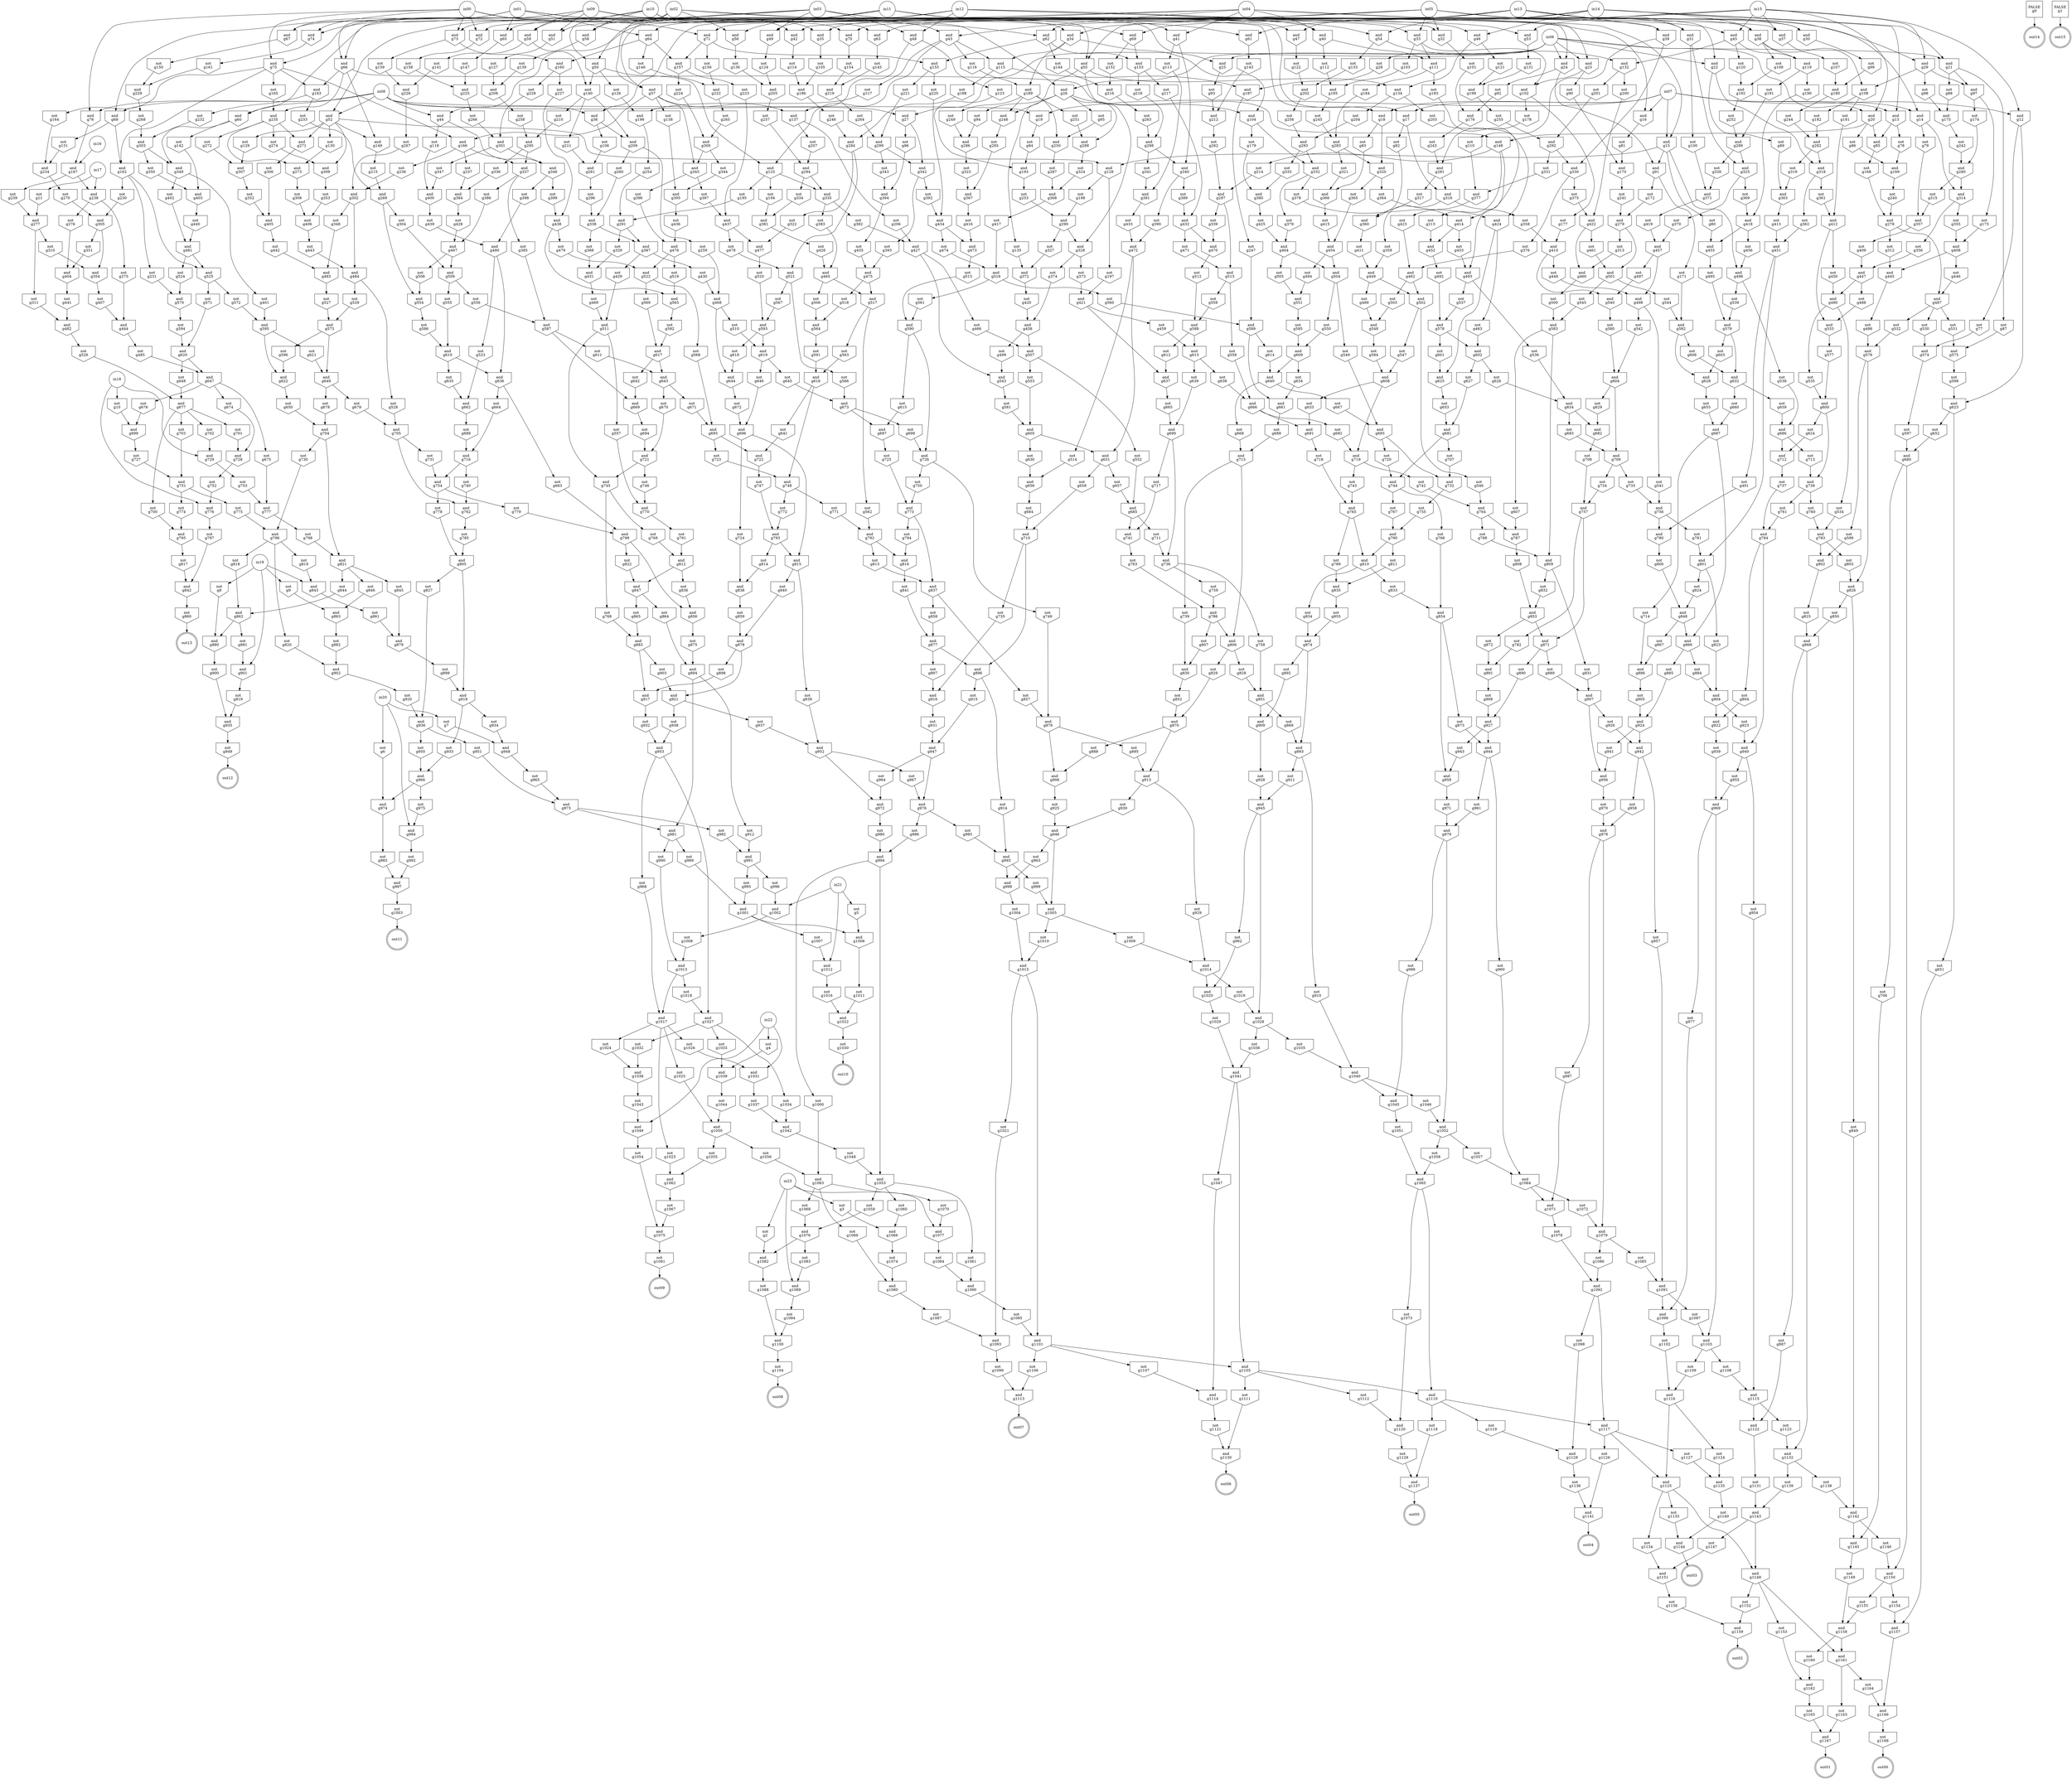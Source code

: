 strict digraph "" {
in23 [label="in23", shape=circle];
in22 [label="in22", shape=circle];
in21 [label="in21", shape=circle];
in20 [label="in20", shape=circle];
in19 [label="in19", shape=circle];
in18 [label="in18", shape=circle];
in17 [label="in17", shape=circle];
in16 [label="in16", shape=circle];
in15 [label="in15", shape=circle];
in14 [label="in14", shape=circle];
in13 [label="in13", shape=circle];
in12 [label="in12", shape=circle];
in11 [label="in11", shape=circle];
in10 [label="in10", shape=circle];
in09 [label="in09", shape=circle];
in08 [label="in08", shape=circle];
in07 [label="in07", shape=circle];
in06 [label="in06", shape=circle];
in05 [label="in05", shape=circle];
in04 [label="in04", shape=circle];
in03 [label="in03", shape=circle];
in02 [label="in02", shape=circle];
in01 [label="in01", shape=circle];
in00 [label="in00", shape=circle];
g0 [label="FALSE\ng0", shape=square];
g1 [label="FALSE\ng1", shape=square];
g2 [label="not\ng2", shape=invhouse];
g3 [label="not\ng3", shape=invhouse];
g4 [label="not\ng4", shape=invhouse];
g5 [label="not\ng5", shape=invhouse];
g6 [label="not\ng6", shape=invhouse];
g7 [label="not\ng7", shape=invhouse];
g8 [label="not\ng8", shape=invhouse];
g9 [label="not\ng9", shape=invhouse];
g10 [label="not\ng10", shape=invhouse];
g11 [label="not\ng11", shape=invhouse];
g12 [label="and\ng12", shape=invhouse];
g13 [label="and\ng13", shape=invhouse];
g14 [label="and\ng14", shape=invhouse];
g15 [label="and\ng15", shape=invhouse];
g16 [label="and\ng16", shape=invhouse];
g17 [label="and\ng17", shape=invhouse];
g18 [label="and\ng18", shape=invhouse];
g19 [label="and\ng19", shape=invhouse];
g20 [label="and\ng20", shape=invhouse];
g21 [label="and\ng21", shape=invhouse];
g22 [label="and\ng22", shape=invhouse];
g23 [label="and\ng23", shape=invhouse];
g24 [label="and\ng24", shape=invhouse];
g25 [label="and\ng25", shape=invhouse];
g26 [label="and\ng26", shape=invhouse];
g27 [label="and\ng27", shape=invhouse];
g28 [label="not\ng28", shape=invhouse];
g29 [label="and\ng29", shape=invhouse];
g30 [label="and\ng30", shape=invhouse];
g31 [label="and\ng31", shape=invhouse];
g32 [label="and\ng32", shape=invhouse];
g33 [label="and\ng33", shape=invhouse];
g34 [label="and\ng34", shape=invhouse];
g35 [label="and\ng35", shape=invhouse];
g36 [label="and\ng36", shape=invhouse];
g37 [label="and\ng37", shape=invhouse];
g38 [label="and\ng38", shape=invhouse];
g39 [label="and\ng39", shape=invhouse];
g40 [label="and\ng40", shape=invhouse];
g41 [label="and\ng41", shape=invhouse];
g42 [label="and\ng42", shape=invhouse];
g43 [label="and\ng43", shape=invhouse];
g44 [label="and\ng44", shape=invhouse];
g45 [label="and\ng45", shape=invhouse];
g46 [label="and\ng46", shape=invhouse];
g47 [label="and\ng47", shape=invhouse];
g48 [label="and\ng48", shape=invhouse];
g49 [label="and\ng49", shape=invhouse];
g50 [label="and\ng50", shape=invhouse];
g51 [label="and\ng51", shape=invhouse];
g52 [label="and\ng52", shape=invhouse];
g53 [label="and\ng53", shape=invhouse];
g54 [label="and\ng54", shape=invhouse];
g55 [label="and\ng55", shape=invhouse];
g56 [label="and\ng56", shape=invhouse];
g57 [label="and\ng57", shape=invhouse];
g58 [label="and\ng58", shape=invhouse];
g59 [label="and\ng59", shape=invhouse];
g60 [label="and\ng60", shape=invhouse];
g61 [label="and\ng61", shape=invhouse];
g62 [label="and\ng62", shape=invhouse];
g63 [label="and\ng63", shape=invhouse];
g64 [label="and\ng64", shape=invhouse];
g65 [label="and\ng65", shape=invhouse];
g66 [label="and\ng66", shape=invhouse];
g67 [label="and\ng67", shape=invhouse];
g68 [label="and\ng68", shape=invhouse];
g69 [label="and\ng69", shape=invhouse];
g70 [label="and\ng70", shape=invhouse];
g71 [label="and\ng71", shape=invhouse];
g72 [label="and\ng72", shape=invhouse];
g73 [label="and\ng73", shape=invhouse];
g74 [label="and\ng74", shape=invhouse];
g75 [label="and\ng75", shape=invhouse];
g76 [label="and\ng76", shape=invhouse];
out14 [label="out14", shape=doublecircle];
out15 [label="out15", shape=doublecircle];
g77 [label="not\ng77", shape=invhouse];
g78 [label="not\ng78", shape=invhouse];
g79 [label="not\ng79", shape=invhouse];
g80 [label="not\ng80", shape=invhouse];
g81 [label="not\ng81", shape=invhouse];
g82 [label="not\ng82", shape=invhouse];
g83 [label="not\ng83", shape=invhouse];
g84 [label="not\ng84", shape=invhouse];
g85 [label="and\ng85", shape=invhouse];
g86 [label="not\ng86", shape=invhouse];
g87 [label="not\ng87", shape=invhouse];
g88 [label="not\ng88", shape=invhouse];
g89 [label="not\ng89", shape=invhouse];
g90 [label="not\ng90", shape=invhouse];
g91 [label="and\ng91", shape=invhouse];
g92 [label="not\ng92", shape=invhouse];
g93 [label="not\ng93", shape=invhouse];
g94 [label="not\ng94", shape=invhouse];
g95 [label="not\ng95", shape=invhouse];
g96 [label="not\ng96", shape=invhouse];
g97 [label="and\ng97", shape=invhouse];
g98 [label="not\ng98", shape=invhouse];
g99 [label="not\ng99", shape=invhouse];
g100 [label="not\ng100", shape=invhouse];
g101 [label="not\ng101", shape=invhouse];
g102 [label="and\ng102", shape=invhouse];
g103 [label="not\ng103", shape=invhouse];
g104 [label="and\ng104", shape=invhouse];
g105 [label="not\ng105", shape=invhouse];
g106 [label="not\ng106", shape=invhouse];
g107 [label="not\ng107", shape=invhouse];
g108 [label="and\ng108", shape=invhouse];
g109 [label="not\ng109", shape=invhouse];
g110 [label="not\ng110", shape=invhouse];
g111 [label="and\ng111", shape=invhouse];
g112 [label="not\ng112", shape=invhouse];
g113 [label="not\ng113", shape=invhouse];
g114 [label="not\ng114", shape=invhouse];
g115 [label="and\ng115", shape=invhouse];
g116 [label="not\ng116", shape=invhouse];
g117 [label="not\ng117", shape=invhouse];
g118 [label="not\ng118", shape=invhouse];
g119 [label="and\ng119", shape=invhouse];
g120 [label="not\ng120", shape=invhouse];
g121 [label="not\ng121", shape=invhouse];
g122 [label="not\ng122", shape=invhouse];
g123 [label="not\ng123", shape=invhouse];
g124 [label="not\ng124", shape=invhouse];
g125 [label="and\ng125", shape=invhouse];
g126 [label="not\ng126", shape=invhouse];
g127 [label="not\ng127", shape=invhouse];
g128 [label="and\ng128", shape=invhouse];
g129 [label="not\ng129", shape=invhouse];
g130 [label="not\ng130", shape=invhouse];
g131 [label="not\ng131", shape=invhouse];
g132 [label="and\ng132", shape=invhouse];
g133 [label="not\ng133", shape=invhouse];
g134 [label="and\ng134", shape=invhouse];
g135 [label="not\ng135", shape=invhouse];
g136 [label="not\ng136", shape=invhouse];
g137 [label="and\ng137", shape=invhouse];
g138 [label="not\ng138", shape=invhouse];
g139 [label="not\ng139", shape=invhouse];
g140 [label="and\ng140", shape=invhouse];
g141 [label="not\ng141", shape=invhouse];
g142 [label="not\ng142", shape=invhouse];
g143 [label="not\ng143", shape=invhouse];
g144 [label="not\ng144", shape=invhouse];
g145 [label="not\ng145", shape=invhouse];
g146 [label="not\ng146", shape=invhouse];
g147 [label="not\ng147", shape=invhouse];
g148 [label="and\ng148", shape=invhouse];
g149 [label="and\ng149", shape=invhouse];
g150 [label="not\ng150", shape=invhouse];
g151 [label="not\ng151", shape=invhouse];
g152 [label="not\ng152", shape=invhouse];
g153 [label="and\ng153", shape=invhouse];
g154 [label="not\ng154", shape=invhouse];
g155 [label="and\ng155", shape=invhouse];
g156 [label="not\ng156", shape=invhouse];
g157 [label="and\ng157", shape=invhouse];
g158 [label="not\ng158", shape=invhouse];
g159 [label="not\ng159", shape=invhouse];
g160 [label="and\ng160", shape=invhouse];
g161 [label="not\ng161", shape=invhouse];
g162 [label="and\ng162", shape=invhouse];
g163 [label="and\ng163", shape=invhouse];
g164 [label="not\ng164", shape=invhouse];
g165 [label="not\ng165", shape=invhouse];
g166 [label="and\ng166", shape=invhouse];
g167 [label="and\ng167", shape=invhouse];
g168 [label="not\ng168", shape=invhouse];
g169 [label="and\ng169", shape=invhouse];
g170 [label="and\ng170", shape=invhouse];
g171 [label="not\ng171", shape=invhouse];
g172 [label="not\ng172", shape=invhouse];
g173 [label="not\ng173", shape=invhouse];
g174 [label="not\ng174", shape=invhouse];
g175 [label="and\ng175", shape=invhouse];
g176 [label="and\ng176", shape=invhouse];
g177 [label="not\ng177", shape=invhouse];
g178 [label="not\ng178", shape=invhouse];
g179 [label="not\ng179", shape=invhouse];
g180 [label="and\ng180", shape=invhouse];
g181 [label="not\ng181", shape=invhouse];
g182 [label="not\ng182", shape=invhouse];
g183 [label="not\ng183", shape=invhouse];
g184 [label="not\ng184", shape=invhouse];
g185 [label="and\ng185", shape=invhouse];
g186 [label="and\ng186", shape=invhouse];
g187 [label="and\ng187", shape=invhouse];
g188 [label="not\ng188", shape=invhouse];
g189 [label="and\ng189", shape=invhouse];
g190 [label="not\ng190", shape=invhouse];
g191 [label="not\ng191", shape=invhouse];
g192 [label="and\ng192", shape=invhouse];
g193 [label="and\ng193", shape=invhouse];
g194 [label="not\ng194", shape=invhouse];
g195 [label="not\ng195", shape=invhouse];
g196 [label="and\ng196", shape=invhouse];
g197 [label="not\ng197", shape=invhouse];
g198 [label="not\ng198", shape=invhouse];
g199 [label="and\ng199", shape=invhouse];
g200 [label="not\ng200", shape=invhouse];
g201 [label="not\ng201", shape=invhouse];
g202 [label="and\ng202", shape=invhouse];
g203 [label="not\ng203", shape=invhouse];
g204 [label="not\ng204", shape=invhouse];
g205 [label="and\ng205", shape=invhouse];
g206 [label="not\ng206", shape=invhouse];
g207 [label="not\ng207", shape=invhouse];
g208 [label="and\ng208", shape=invhouse];
g209 [label="and\ng209", shape=invhouse];
g210 [label="not\ng210", shape=invhouse];
g211 [label="not\ng211", shape=invhouse];
g212 [label="and\ng212", shape=invhouse];
g213 [label="not\ng213", shape=invhouse];
g214 [label="not\ng214", shape=invhouse];
g215 [label="not\ng215", shape=invhouse];
g216 [label="and\ng216", shape=invhouse];
g217 [label="not\ng217", shape=invhouse];
g218 [label="not\ng218", shape=invhouse];
g219 [label="and\ng219", shape=invhouse];
g220 [label="not\ng220", shape=invhouse];
g221 [label="not\ng221", shape=invhouse];
g222 [label="and\ng222", shape=invhouse];
g223 [label="not\ng223", shape=invhouse];
g224 [label="not\ng224", shape=invhouse];
g225 [label="and\ng225", shape=invhouse];
g226 [label="and\ng226", shape=invhouse];
g227 [label="not\ng227", shape=invhouse];
g228 [label="not\ng228", shape=invhouse];
g229 [label="and\ng229", shape=invhouse];
g230 [label="not\ng230", shape=invhouse];
g231 [label="not\ng231", shape=invhouse];
g232 [label="not\ng232", shape=invhouse];
g233 [label="not\ng233", shape=invhouse];
g234 [label="and\ng234", shape=invhouse];
g235 [label="and\ng235", shape=invhouse];
g236 [label="not\ng236", shape=invhouse];
g237 [label="not\ng237", shape=invhouse];
g238 [label="and\ng238", shape=invhouse];
g239 [label="not\ng239", shape=invhouse];
g240 [label="not\ng240", shape=invhouse];
g241 [label="not\ng241", shape=invhouse];
g242 [label="not\ng242", shape=invhouse];
g243 [label="not\ng243", shape=invhouse];
g244 [label="not\ng244", shape=invhouse];
g245 [label="not\ng245", shape=invhouse];
g246 [label="not\ng246", shape=invhouse];
g247 [label="not\ng247", shape=invhouse];
g248 [label="and\ng248", shape=invhouse];
g249 [label="not\ng249", shape=invhouse];
g250 [label="and\ng250", shape=invhouse];
g251 [label="not\ng251", shape=invhouse];
g252 [label="not\ng252", shape=invhouse];
g253 [label="not\ng253", shape=invhouse];
g254 [label="not\ng254", shape=invhouse];
g255 [label="not\ng255", shape=invhouse];
g256 [label="not\ng256", shape=invhouse];
g257 [label="not\ng257", shape=invhouse];
g258 [label="not\ng258", shape=invhouse];
g259 [label="not\ng259", shape=invhouse];
g260 [label="not\ng260", shape=invhouse];
g261 [label="and\ng261", shape=invhouse];
g262 [label="not\ng262", shape=invhouse];
g263 [label="not\ng263", shape=invhouse];
g264 [label="not\ng264", shape=invhouse];
g265 [label="not\ng265", shape=invhouse];
g266 [label="not\ng266", shape=invhouse];
g267 [label="not\ng267", shape=invhouse];
g268 [label="not\ng268", shape=invhouse];
g269 [label="and\ng269", shape=invhouse];
g270 [label="not\ng270", shape=invhouse];
g271 [label="and\ng271", shape=invhouse];
g272 [label="not\ng272", shape=invhouse];
g273 [label="and\ng273", shape=invhouse];
g274 [label="not\ng274", shape=invhouse];
g275 [label="not\ng275", shape=invhouse];
g276 [label="not\ng276", shape=invhouse];
g277 [label="and\ng277", shape=invhouse];
g278 [label="and\ng278", shape=invhouse];
g279 [label="and\ng279", shape=invhouse];
g280 [label="and\ng280", shape=invhouse];
g281 [label="and\ng281", shape=invhouse];
g282 [label="and\ng282", shape=invhouse];
g283 [label="and\ng283", shape=invhouse];
g284 [label="and\ng284", shape=invhouse];
g285 [label="not\ng285", shape=invhouse];
g286 [label="and\ng286", shape=invhouse];
g287 [label="not\ng287", shape=invhouse];
g288 [label="and\ng288", shape=invhouse];
g289 [label="and\ng289", shape=invhouse];
g290 [label="and\ng290", shape=invhouse];
g291 [label="and\ng291", shape=invhouse];
g292 [label="and\ng292", shape=invhouse];
g293 [label="and\ng293", shape=invhouse];
g294 [label="and\ng294", shape=invhouse];
g295 [label="and\ng295", shape=invhouse];
g296 [label="not\ng296", shape=invhouse];
g297 [label="and\ng297", shape=invhouse];
g298 [label="and\ng298", shape=invhouse];
g299 [label="and\ng299", shape=invhouse];
g300 [label="and\ng300", shape=invhouse];
g301 [label="and\ng301", shape=invhouse];
g302 [label="and\ng302", shape=invhouse];
g303 [label="and\ng303", shape=invhouse];
g304 [label="not\ng304", shape=invhouse];
g305 [label="and\ng305", shape=invhouse];
g306 [label="not\ng306", shape=invhouse];
g307 [label="and\ng307", shape=invhouse];
g308 [label="not\ng308", shape=invhouse];
g309 [label="and\ng309", shape=invhouse];
g310 [label="not\ng310", shape=invhouse];
g311 [label="not\ng311", shape=invhouse];
g312 [label="not\ng312", shape=invhouse];
g313 [label="not\ng313", shape=invhouse];
g314 [label="and\ng314", shape=invhouse];
g315 [label="not\ng315", shape=invhouse];
g316 [label="and\ng316", shape=invhouse];
g317 [label="not\ng317", shape=invhouse];
g318 [label="and\ng318", shape=invhouse];
g319 [label="not\ng319", shape=invhouse];
g320 [label="and\ng320", shape=invhouse];
g321 [label="not\ng321", shape=invhouse];
g322 [label="not\ng322", shape=invhouse];
g323 [label="not\ng323", shape=invhouse];
g324 [label="not\ng324", shape=invhouse];
g325 [label="and\ng325", shape=invhouse];
g326 [label="not\ng326", shape=invhouse];
g327 [label="not\ng327", shape=invhouse];
g328 [label="and\ng328", shape=invhouse];
g329 [label="not\ng329", shape=invhouse];
g330 [label="and\ng330", shape=invhouse];
g331 [label="not\ng331", shape=invhouse];
g332 [label="and\ng332", shape=invhouse];
g333 [label="not\ng333", shape=invhouse];
g334 [label="not\ng334", shape=invhouse];
g335 [label="and\ng335", shape=invhouse];
g336 [label="not\ng336", shape=invhouse];
g337 [label="and\ng337", shape=invhouse];
g338 [label="and\ng338", shape=invhouse];
g339 [label="not\ng339", shape=invhouse];
g340 [label="and\ng340", shape=invhouse];
g341 [label="not\ng341", shape=invhouse];
g342 [label="and\ng342", shape=invhouse];
g343 [label="not\ng343", shape=invhouse];
g344 [label="not\ng344", shape=invhouse];
g345 [label="and\ng345", shape=invhouse];
g346 [label="and\ng346", shape=invhouse];
g347 [label="not\ng347", shape=invhouse];
g348 [label="not\ng348", shape=invhouse];
g349 [label="and\ng349", shape=invhouse];
g350 [label="not\ng350", shape=invhouse];
g351 [label="not\ng351", shape=invhouse];
g352 [label="not\ng352", shape=invhouse];
g353 [label="not\ng353", shape=invhouse];
g354 [label="and\ng354", shape=invhouse];
g355 [label="not\ng355", shape=invhouse];
g356 [label="not\ng356", shape=invhouse];
g357 [label="and\ng357", shape=invhouse];
g358 [label="not\ng358", shape=invhouse];
g359 [label="not\ng359", shape=invhouse];
g360 [label="and\ng360", shape=invhouse];
g361 [label="not\ng361", shape=invhouse];
g362 [label="not\ng362", shape=invhouse];
g363 [label="and\ng363", shape=invhouse];
g364 [label="not\ng364", shape=invhouse];
g365 [label="not\ng365", shape=invhouse];
g366 [label="and\ng366", shape=invhouse];
g367 [label="and\ng367", shape=invhouse];
g368 [label="and\ng368", shape=invhouse];
g369 [label="not\ng369", shape=invhouse];
g370 [label="not\ng370", shape=invhouse];
g371 [label="and\ng371", shape=invhouse];
g372 [label="and\ng372", shape=invhouse];
g373 [label="not\ng373", shape=invhouse];
g374 [label="not\ng374", shape=invhouse];
g375 [label="not\ng375", shape=invhouse];
g376 [label="not\ng376", shape=invhouse];
g377 [label="and\ng377", shape=invhouse];
g378 [label="not\ng378", shape=invhouse];
g379 [label="not\ng379", shape=invhouse];
g380 [label="and\ng380", shape=invhouse];
g381 [label="and\ng381", shape=invhouse];
g382 [label="not\ng382", shape=invhouse];
g383 [label="not\ng383", shape=invhouse];
g384 [label="and\ng384", shape=invhouse];
g385 [label="not\ng385", shape=invhouse];
g386 [label="not\ng386", shape=invhouse];
g387 [label="and\ng387", shape=invhouse];
g388 [label="not\ng388", shape=invhouse];
g389 [label="not\ng389", shape=invhouse];
g390 [label="not\ng390", shape=invhouse];
g391 [label="and\ng391", shape=invhouse];
g392 [label="not\ng392", shape=invhouse];
g393 [label="not\ng393", shape=invhouse];
g394 [label="and\ng394", shape=invhouse];
g395 [label="and\ng395", shape=invhouse];
g396 [label="not\ng396", shape=invhouse];
g397 [label="not\ng397", shape=invhouse];
g398 [label="not\ng398", shape=invhouse];
g399 [label="not\ng399", shape=invhouse];
g400 [label="and\ng400", shape=invhouse];
g401 [label="not\ng401", shape=invhouse];
g402 [label="not\ng402", shape=invhouse];
g403 [label="and\ng403", shape=invhouse];
g404 [label="and\ng404", shape=invhouse];
g405 [label="and\ng405", shape=invhouse];
g406 [label="and\ng406", shape=invhouse];
g407 [label="not\ng407", shape=invhouse];
g408 [label="and\ng408", shape=invhouse];
g409 [label="not\ng409", shape=invhouse];
g410 [label="and\ng410", shape=invhouse];
g411 [label="not\ng411", shape=invhouse];
g412 [label="and\ng412", shape=invhouse];
g413 [label="not\ng413", shape=invhouse];
g414 [label="and\ng414", shape=invhouse];
g415 [label="not\ng415", shape=invhouse];
g416 [label="not\ng416", shape=invhouse];
g417 [label="not\ng417", shape=invhouse];
g418 [label="and\ng418", shape=invhouse];
g419 [label="not\ng419", shape=invhouse];
g420 [label="not\ng420", shape=invhouse];
g421 [label="and\ng421", shape=invhouse];
g422 [label="and\ng422", shape=invhouse];
g423 [label="not\ng423", shape=invhouse];
g424 [label="and\ng424", shape=invhouse];
g425 [label="not\ng425", shape=invhouse];
g426 [label="not\ng426", shape=invhouse];
g427 [label="and\ng427", shape=invhouse];
g428 [label="not\ng428", shape=invhouse];
g429 [label="not\ng429", shape=invhouse];
g430 [label="not\ng430", shape=invhouse];
g431 [label="and\ng431", shape=invhouse];
g432 [label="and\ng432", shape=invhouse];
g433 [label="not\ng433", shape=invhouse];
g434 [label="and\ng434", shape=invhouse];
g435 [label="not\ng435", shape=invhouse];
g436 [label="not\ng436", shape=invhouse];
g437 [label="and\ng437", shape=invhouse];
g438 [label="and\ng438", shape=invhouse];
g439 [label="not\ng439", shape=invhouse];
g440 [label="not\ng440", shape=invhouse];
g441 [label="not\ng441", shape=invhouse];
g442 [label="not\ng442", shape=invhouse];
g443 [label="not\ng443", shape=invhouse];
g444 [label="and\ng444", shape=invhouse];
g445 [label="and\ng445", shape=invhouse];
g446 [label="not\ng446", shape=invhouse];
g447 [label="and\ng447", shape=invhouse];
g448 [label="not\ng448", shape=invhouse];
g449 [label="and\ng449", shape=invhouse];
g450 [label="not\ng450", shape=invhouse];
g451 [label="and\ng451", shape=invhouse];
g452 [label="and\ng452", shape=invhouse];
g453 [label="not\ng453", shape=invhouse];
g454 [label="and\ng454", shape=invhouse];
g455 [label="and\ng455", shape=invhouse];
g456 [label="not\ng456", shape=invhouse];
g457 [label="and\ng457", shape=invhouse];
g458 [label="and\ng458", shape=invhouse];
g459 [label="not\ng459", shape=invhouse];
g460 [label="and\ng460", shape=invhouse];
g461 [label="not\ng461", shape=invhouse];
g462 [label="and\ng462", shape=invhouse];
g463 [label="not\ng463", shape=invhouse];
g464 [label="and\ng464", shape=invhouse];
g465 [label="and\ng465", shape=invhouse];
g466 [label="not\ng466", shape=invhouse];
g467 [label="and\ng467", shape=invhouse];
g468 [label="and\ng468", shape=invhouse];
g469 [label="not\ng469", shape=invhouse];
g470 [label="and\ng470", shape=invhouse];
g471 [label="not\ng471", shape=invhouse];
g472 [label="and\ng472", shape=invhouse];
g473 [label="and\ng473", shape=invhouse];
g474 [label="not\ng474", shape=invhouse];
g475 [label="and\ng475", shape=invhouse];
g476 [label="and\ng476", shape=invhouse];
g477 [label="and\ng477", shape=invhouse];
g478 [label="not\ng478", shape=invhouse];
g479 [label="not\ng479", shape=invhouse];
g480 [label="and\ng480", shape=invhouse];
g481 [label="and\ng481", shape=invhouse];
g482 [label="and\ng482", shape=invhouse];
g483 [label="and\ng483", shape=invhouse];
g484 [label="and\ng484", shape=invhouse];
g485 [label="not\ng485", shape=invhouse];
g486 [label="not\ng486", shape=invhouse];
g487 [label="and\ng487", shape=invhouse];
g488 [label="not\ng488", shape=invhouse];
g489 [label="not\ng489", shape=invhouse];
g490 [label="and\ng490", shape=invhouse];
g491 [label="not\ng491", shape=invhouse];
g492 [label="not\ng492", shape=invhouse];
g493 [label="and\ng493", shape=invhouse];
g494 [label="not\ng494", shape=invhouse];
g495 [label="not\ng495", shape=invhouse];
g496 [label="and\ng496", shape=invhouse];
g497 [label="not\ng497", shape=invhouse];
g498 [label="and\ng498", shape=invhouse];
g499 [label="not\ng499", shape=invhouse];
g500 [label="not\ng500", shape=invhouse];
g501 [label="and\ng501", shape=invhouse];
g502 [label="and\ng502", shape=invhouse];
g503 [label="not\ng503", shape=invhouse];
g504 [label="and\ng504", shape=invhouse];
g505 [label="not\ng505", shape=invhouse];
g506 [label="not\ng506", shape=invhouse];
g507 [label="and\ng507", shape=invhouse];
g508 [label="not\ng508", shape=invhouse];
g509 [label="and\ng509", shape=invhouse];
g510 [label="not\ng510", shape=invhouse];
g511 [label="and\ng511", shape=invhouse];
g512 [label="not\ng512", shape=invhouse];
g513 [label="and\ng513", shape=invhouse];
g514 [label="not\ng514", shape=invhouse];
g515 [label="not\ng515", shape=invhouse];
g516 [label="and\ng516", shape=invhouse];
g517 [label="and\ng517", shape=invhouse];
g518 [label="not\ng518", shape=invhouse];
g519 [label="not\ng519", shape=invhouse];
g520 [label="not\ng520", shape=invhouse];
g521 [label="and\ng521", shape=invhouse];
g522 [label="and\ng522", shape=invhouse];
g523 [label="not\ng523", shape=invhouse];
g524 [label="not\ng524", shape=invhouse];
g525 [label="and\ng525", shape=invhouse];
g526 [label="not\ng526", shape=invhouse];
g527 [label="not\ng527", shape=invhouse];
g528 [label="not\ng528", shape=invhouse];
g529 [label="not\ng529", shape=invhouse];
g530 [label="not\ng530", shape=invhouse];
g531 [label="not\ng531", shape=invhouse];
g532 [label="not\ng532", shape=invhouse];
g533 [label="and\ng533", shape=invhouse];
g534 [label="not\ng534", shape=invhouse];
g535 [label="not\ng535", shape=invhouse];
g536 [label="not\ng536", shape=invhouse];
g537 [label="not\ng537", shape=invhouse];
g538 [label="not\ng538", shape=invhouse];
g539 [label="not\ng539", shape=invhouse];
g540 [label="and\ng540", shape=invhouse];
g541 [label="not\ng541", shape=invhouse];
g542 [label="not\ng542", shape=invhouse];
g543 [label="and\ng543", shape=invhouse];
g544 [label="not\ng544", shape=invhouse];
g545 [label="not\ng545", shape=invhouse];
g546 [label="not\ng546", shape=invhouse];
g547 [label="not\ng547", shape=invhouse];
g548 [label="and\ng548", shape=invhouse];
g549 [label="not\ng549", shape=invhouse];
g550 [label="not\ng550", shape=invhouse];
g551 [label="and\ng551", shape=invhouse];
g552 [label="not\ng552", shape=invhouse];
g553 [label="not\ng553", shape=invhouse];
g554 [label="and\ng554", shape=invhouse];
g555 [label="not\ng555", shape=invhouse];
g556 [label="not\ng556", shape=invhouse];
g557 [label="not\ng557", shape=invhouse];
g558 [label="not\ng558", shape=invhouse];
g559 [label="not\ng559", shape=invhouse];
g560 [label="not\ng560", shape=invhouse];
g561 [label="not\ng561", shape=invhouse];
g562 [label="not\ng562", shape=invhouse];
g563 [label="not\ng563", shape=invhouse];
g564 [label="and\ng564", shape=invhouse];
g565 [label="and\ng565", shape=invhouse];
g566 [label="not\ng566", shape=invhouse];
g567 [label="not\ng567", shape=invhouse];
g568 [label="not\ng568", shape=invhouse];
g569 [label="not\ng569", shape=invhouse];
g570 [label="and\ng570", shape=invhouse];
g571 [label="not\ng571", shape=invhouse];
g572 [label="not\ng572", shape=invhouse];
g573 [label="and\ng573", shape=invhouse];
g574 [label="and\ng574", shape=invhouse];
g575 [label="and\ng575", shape=invhouse];
g576 [label="and\ng576", shape=invhouse];
g577 [label="not\ng577", shape=invhouse];
g578 [label="and\ng578", shape=invhouse];
g579 [label="and\ng579", shape=invhouse];
g580 [label="not\ng580", shape=invhouse];
g581 [label="not\ng581", shape=invhouse];
g582 [label="and\ng582", shape=invhouse];
g583 [label="and\ng583", shape=invhouse];
g584 [label="not\ng584", shape=invhouse];
g585 [label="not\ng585", shape=invhouse];
g586 [label="not\ng586", shape=invhouse];
g587 [label="and\ng587", shape=invhouse];
g588 [label="and\ng588", shape=invhouse];
g589 [label="and\ng589", shape=invhouse];
g590 [label="and\ng590", shape=invhouse];
g591 [label="not\ng591", shape=invhouse];
g592 [label="not\ng592", shape=invhouse];
g593 [label="and\ng593", shape=invhouse];
g594 [label="not\ng594", shape=invhouse];
g595 [label="and\ng595", shape=invhouse];
g596 [label="not\ng596", shape=invhouse];
g597 [label="not\ng597", shape=invhouse];
g598 [label="not\ng598", shape=invhouse];
g599 [label="not\ng599", shape=invhouse];
g600 [label="and\ng600", shape=invhouse];
g601 [label="not\ng601", shape=invhouse];
g602 [label="and\ng602", shape=invhouse];
g603 [label="not\ng603", shape=invhouse];
g604 [label="and\ng604", shape=invhouse];
g605 [label="and\ng605", shape=invhouse];
g606 [label="not\ng606", shape=invhouse];
g607 [label="not\ng607", shape=invhouse];
g608 [label="and\ng608", shape=invhouse];
g609 [label="and\ng609", shape=invhouse];
g610 [label="and\ng610", shape=invhouse];
g611 [label="not\ng611", shape=invhouse];
g612 [label="not\ng612", shape=invhouse];
g613 [label="and\ng613", shape=invhouse];
g614 [label="not\ng614", shape=invhouse];
g615 [label="not\ng615", shape=invhouse];
g616 [label="and\ng616", shape=invhouse];
g617 [label="and\ng617", shape=invhouse];
g618 [label="not\ng618", shape=invhouse];
g619 [label="and\ng619", shape=invhouse];
g620 [label="and\ng620", shape=invhouse];
g621 [label="not\ng621", shape=invhouse];
g622 [label="and\ng622", shape=invhouse];
g623 [label="and\ng623", shape=invhouse];
g624 [label="not\ng624", shape=invhouse];
g625 [label="and\ng625", shape=invhouse];
g626 [label="not\ng626", shape=invhouse];
g627 [label="not\ng627", shape=invhouse];
g628 [label="and\ng628", shape=invhouse];
g629 [label="not\ng629", shape=invhouse];
g630 [label="not\ng630", shape=invhouse];
g631 [label="and\ng631", shape=invhouse];
g632 [label="and\ng632", shape=invhouse];
g633 [label="not\ng633", shape=invhouse];
g634 [label="not\ng634", shape=invhouse];
g635 [label="not\ng635", shape=invhouse];
g636 [label="and\ng636", shape=invhouse];
g637 [label="and\ng637", shape=invhouse];
g638 [label="not\ng638", shape=invhouse];
g639 [label="not\ng639", shape=invhouse];
g640 [label="and\ng640", shape=invhouse];
g641 [label="not\ng641", shape=invhouse];
g642 [label="not\ng642", shape=invhouse];
g643 [label="and\ng643", shape=invhouse];
g644 [label="and\ng644", shape=invhouse];
g645 [label="not\ng645", shape=invhouse];
g646 [label="not\ng646", shape=invhouse];
g647 [label="and\ng647", shape=invhouse];
g648 [label="not\ng648", shape=invhouse];
g649 [label="and\ng649", shape=invhouse];
g650 [label="not\ng650", shape=invhouse];
g651 [label="not\ng651", shape=invhouse];
g652 [label="not\ng652", shape=invhouse];
g653 [label="not\ng653", shape=invhouse];
g654 [label="and\ng654", shape=invhouse];
g655 [label="not\ng655", shape=invhouse];
g656 [label="and\ng656", shape=invhouse];
g657 [label="not\ng657", shape=invhouse];
g658 [label="not\ng658", shape=invhouse];
g659 [label="not\ng659", shape=invhouse];
g660 [label="not\ng660", shape=invhouse];
g661 [label="and\ng661", shape=invhouse];
g662 [label="and\ng662", shape=invhouse];
g663 [label="not\ng663", shape=invhouse];
g664 [label="not\ng664", shape=invhouse];
g665 [label="not\ng665", shape=invhouse];
g666 [label="and\ng666", shape=invhouse];
g667 [label="not\ng667", shape=invhouse];
g668 [label="not\ng668", shape=invhouse];
g669 [label="and\ng669", shape=invhouse];
g670 [label="not\ng670", shape=invhouse];
g671 [label="not\ng671", shape=invhouse];
g672 [label="not\ng672", shape=invhouse];
g673 [label="and\ng673", shape=invhouse];
g674 [label="not\ng674", shape=invhouse];
g675 [label="not\ng675", shape=invhouse];
g676 [label="not\ng676", shape=invhouse];
g677 [label="and\ng677", shape=invhouse];
g678 [label="not\ng678", shape=invhouse];
g679 [label="not\ng679", shape=invhouse];
g680 [label="and\ng680", shape=invhouse];
g681 [label="and\ng681", shape=invhouse];
g682 [label="and\ng682", shape=invhouse];
g683 [label="not\ng683", shape=invhouse];
g684 [label="not\ng684", shape=invhouse];
g685 [label="and\ng685", shape=invhouse];
g686 [label="and\ng686", shape=invhouse];
g687 [label="and\ng687", shape=invhouse];
g688 [label="not\ng688", shape=invhouse];
g689 [label="not\ng689", shape=invhouse];
g690 [label="and\ng690", shape=invhouse];
g691 [label="and\ng691", shape=invhouse];
g692 [label="not\ng692", shape=invhouse];
g693 [label="and\ng693", shape=invhouse];
g694 [label="not\ng694", shape=invhouse];
g695 [label="and\ng695", shape=invhouse];
g696 [label="and\ng696", shape=invhouse];
g697 [label="and\ng697", shape=invhouse];
g698 [label="not\ng698", shape=invhouse];
g699 [label="and\ng699", shape=invhouse];
g700 [label="not\ng700", shape=invhouse];
g701 [label="not\ng701", shape=invhouse];
g702 [label="not\ng702", shape=invhouse];
g703 [label="not\ng703", shape=invhouse];
g704 [label="and\ng704", shape=invhouse];
g705 [label="and\ng705", shape=invhouse];
g706 [label="not\ng706", shape=invhouse];
g707 [label="not\ng707", shape=invhouse];
g708 [label="not\ng708", shape=invhouse];
g709 [label="and\ng709", shape=invhouse];
g710 [label="and\ng710", shape=invhouse];
g711 [label="not\ng711", shape=invhouse];
g712 [label="and\ng712", shape=invhouse];
g713 [label="not\ng713", shape=invhouse];
g714 [label="not\ng714", shape=invhouse];
g715 [label="and\ng715", shape=invhouse];
g716 [label="and\ng716", shape=invhouse];
g717 [label="not\ng717", shape=invhouse];
g718 [label="not\ng718", shape=invhouse];
g719 [label="and\ng719", shape=invhouse];
g720 [label="not\ng720", shape=invhouse];
g721 [label="and\ng721", shape=invhouse];
g722 [label="and\ng722", shape=invhouse];
g723 [label="not\ng723", shape=invhouse];
g724 [label="not\ng724", shape=invhouse];
g725 [label="not\ng725", shape=invhouse];
g726 [label="and\ng726", shape=invhouse];
g727 [label="not\ng727", shape=invhouse];
g728 [label="and\ng728", shape=invhouse];
g729 [label="and\ng729", shape=invhouse];
g730 [label="not\ng730", shape=invhouse];
g731 [label="not\ng731", shape=invhouse];
g732 [label="and\ng732", shape=invhouse];
g733 [label="not\ng733", shape=invhouse];
g734 [label="not\ng734", shape=invhouse];
g735 [label="not\ng735", shape=invhouse];
g736 [label="and\ng736", shape=invhouse];
g737 [label="not\ng737", shape=invhouse];
g738 [label="and\ng738", shape=invhouse];
g739 [label="not\ng739", shape=invhouse];
g740 [label="not\ng740", shape=invhouse];
g741 [label="and\ng741", shape=invhouse];
g742 [label="not\ng742", shape=invhouse];
g743 [label="not\ng743", shape=invhouse];
g744 [label="and\ng744", shape=invhouse];
g745 [label="and\ng745", shape=invhouse];
g746 [label="not\ng746", shape=invhouse];
g747 [label="not\ng747", shape=invhouse];
g748 [label="and\ng748", shape=invhouse];
g749 [label="not\ng749", shape=invhouse];
g750 [label="not\ng750", shape=invhouse];
g751 [label="and\ng751", shape=invhouse];
g752 [label="not\ng752", shape=invhouse];
g753 [label="not\ng753", shape=invhouse];
g754 [label="and\ng754", shape=invhouse];
g755 [label="not\ng755", shape=invhouse];
g756 [label="and\ng756", shape=invhouse];
g757 [label="and\ng757", shape=invhouse];
g758 [label="not\ng758", shape=invhouse];
g759 [label="not\ng759", shape=invhouse];
g760 [label="not\ng760", shape=invhouse];
g761 [label="not\ng761", shape=invhouse];
g762 [label="and\ng762", shape=invhouse];
g763 [label="not\ng763", shape=invhouse];
g764 [label="and\ng764", shape=invhouse];
g765 [label="and\ng765", shape=invhouse];
g766 [label="not\ng766", shape=invhouse];
g767 [label="not\ng767", shape=invhouse];
g768 [label="not\ng768", shape=invhouse];
g769 [label="not\ng769", shape=invhouse];
g770 [label="and\ng770", shape=invhouse];
g771 [label="not\ng771", shape=invhouse];
g772 [label="not\ng772", shape=invhouse];
g773 [label="and\ng773", shape=invhouse];
g774 [label="not\ng774", shape=invhouse];
g775 [label="not\ng775", shape=invhouse];
g776 [label="and\ng776", shape=invhouse];
g777 [label="and\ng777", shape=invhouse];
g778 [label="not\ng778", shape=invhouse];
g779 [label="not\ng779", shape=invhouse];
g780 [label="and\ng780", shape=invhouse];
g781 [label="not\ng781", shape=invhouse];
g782 [label="not\ng782", shape=invhouse];
g783 [label="and\ng783", shape=invhouse];
g784 [label="and\ng784", shape=invhouse];
g785 [label="not\ng785", shape=invhouse];
g786 [label="and\ng786", shape=invhouse];
g787 [label="and\ng787", shape=invhouse];
g788 [label="not\ng788", shape=invhouse];
g789 [label="not\ng789", shape=invhouse];
g790 [label="and\ng790", shape=invhouse];
g791 [label="not\ng791", shape=invhouse];
g792 [label="and\ng792", shape=invhouse];
g793 [label="and\ng793", shape=invhouse];
g794 [label="not\ng794", shape=invhouse];
g795 [label="and\ng795", shape=invhouse];
g796 [label="and\ng796", shape=invhouse];
g797 [label="not\ng797", shape=invhouse];
g798 [label="not\ng798", shape=invhouse];
g799 [label="and\ng799", shape=invhouse];
g800 [label="not\ng800", shape=invhouse];
g801 [label="and\ng801", shape=invhouse];
g802 [label="and\ng802", shape=invhouse];
g803 [label="not\ng803", shape=invhouse];
g804 [label="not\ng804", shape=invhouse];
g805 [label="and\ng805", shape=invhouse];
g806 [label="and\ng806", shape=invhouse];
g807 [label="not\ng807", shape=invhouse];
g808 [label="not\ng808", shape=invhouse];
g809 [label="and\ng809", shape=invhouse];
g810 [label="and\ng810", shape=invhouse];
g811 [label="not\ng811", shape=invhouse];
g812 [label="and\ng812", shape=invhouse];
g813 [label="not\ng813", shape=invhouse];
g814 [label="not\ng814", shape=invhouse];
g815 [label="and\ng815", shape=invhouse];
g816 [label="and\ng816", shape=invhouse];
g817 [label="not\ng817", shape=invhouse];
g818 [label="not\ng818", shape=invhouse];
g819 [label="not\ng819", shape=invhouse];
g820 [label="not\ng820", shape=invhouse];
g821 [label="and\ng821", shape=invhouse];
g822 [label="not\ng822", shape=invhouse];
g823 [label="not\ng823", shape=invhouse];
g824 [label="not\ng824", shape=invhouse];
g825 [label="not\ng825", shape=invhouse];
g826 [label="and\ng826", shape=invhouse];
g827 [label="not\ng827", shape=invhouse];
g828 [label="not\ng828", shape=invhouse];
g829 [label="not\ng829", shape=invhouse];
g830 [label="and\ng830", shape=invhouse];
g831 [label="not\ng831", shape=invhouse];
g832 [label="not\ng832", shape=invhouse];
g833 [label="not\ng833", shape=invhouse];
g834 [label="not\ng834", shape=invhouse];
g835 [label="and\ng835", shape=invhouse];
g836 [label="not\ng836", shape=invhouse];
g837 [label="and\ng837", shape=invhouse];
g838 [label="and\ng838", shape=invhouse];
g839 [label="not\ng839", shape=invhouse];
g840 [label="not\ng840", shape=invhouse];
g841 [label="not\ng841", shape=invhouse];
g842 [label="and\ng842", shape=invhouse];
g843 [label="and\ng843", shape=invhouse];
g844 [label="not\ng844", shape=invhouse];
g845 [label="not\ng845", shape=invhouse];
g846 [label="not\ng846", shape=invhouse];
g847 [label="and\ng847", shape=invhouse];
g848 [label="and\ng848", shape=invhouse];
g849 [label="not\ng849", shape=invhouse];
g850 [label="not\ng850", shape=invhouse];
g851 [label="and\ng851", shape=invhouse];
g852 [label="not\ng852", shape=invhouse];
g853 [label="and\ng853", shape=invhouse];
g854 [label="and\ng854", shape=invhouse];
g855 [label="not\ng855", shape=invhouse];
g856 [label="and\ng856", shape=invhouse];
g857 [label="not\ng857", shape=invhouse];
g858 [label="not\ng858", shape=invhouse];
g859 [label="not\ng859", shape=invhouse];
g860 [label="not\ng860", shape=invhouse];
g861 [label="not\ng861", shape=invhouse];
g862 [label="and\ng862", shape=invhouse];
g863 [label="and\ng863", shape=invhouse];
g864 [label="not\ng864", shape=invhouse];
g865 [label="not\ng865", shape=invhouse];
g866 [label="and\ng866", shape=invhouse];
g867 [label="not\ng867", shape=invhouse];
g868 [label="and\ng868", shape=invhouse];
g869 [label="not\ng869", shape=invhouse];
g870 [label="and\ng870", shape=invhouse];
g871 [label="and\ng871", shape=invhouse];
g872 [label="not\ng872", shape=invhouse];
g873 [label="not\ng873", shape=invhouse];
g874 [label="and\ng874", shape=invhouse];
g875 [label="not\ng875", shape=invhouse];
g876 [label="and\ng876", shape=invhouse];
g877 [label="and\ng877", shape=invhouse];
g878 [label="and\ng878", shape=invhouse];
out13 [label="out13", shape=doublecircle];
g879 [label="and\ng879", shape=invhouse];
g880 [label="and\ng880", shape=invhouse];
g881 [label="not\ng881", shape=invhouse];
g882 [label="not\ng882", shape=invhouse];
g883 [label="and\ng883", shape=invhouse];
g884 [label="not\ng884", shape=invhouse];
g885 [label="not\ng885", shape=invhouse];
g886 [label="and\ng886", shape=invhouse];
g887 [label="not\ng887", shape=invhouse];
g888 [label="not\ng888", shape=invhouse];
g889 [label="not\ng889", shape=invhouse];
g890 [label="not\ng890", shape=invhouse];
g891 [label="and\ng891", shape=invhouse];
g892 [label="not\ng892", shape=invhouse];
g893 [label="and\ng893", shape=invhouse];
g894 [label="and\ng894", shape=invhouse];
g895 [label="not\ng895", shape=invhouse];
g896 [label="and\ng896", shape=invhouse];
g897 [label="not\ng897", shape=invhouse];
g898 [label="not\ng898", shape=invhouse];
g899 [label="not\ng899", shape=invhouse];
g900 [label="not\ng900", shape=invhouse];
g901 [label="and\ng901", shape=invhouse];
g902 [label="and\ng902", shape=invhouse];
g903 [label="not\ng903", shape=invhouse];
g904 [label="and\ng904", shape=invhouse];
g905 [label="not\ng905", shape=invhouse];
g906 [label="and\ng906", shape=invhouse];
g907 [label="and\ng907", shape=invhouse];
g908 [label="not\ng908", shape=invhouse];
g909 [label="and\ng909", shape=invhouse];
g910 [label="not\ng910", shape=invhouse];
g911 [label="not\ng911", shape=invhouse];
g912 [label="not\ng912", shape=invhouse];
g913 [label="and\ng913", shape=invhouse];
g914 [label="not\ng914", shape=invhouse];
g915 [label="not\ng915", shape=invhouse];
g916 [label="and\ng916", shape=invhouse];
g917 [label="and\ng917", shape=invhouse];
g918 [label="and\ng918", shape=invhouse];
g919 [label="not\ng919", shape=invhouse];
g920 [label="not\ng920", shape=invhouse];
g921 [label="and\ng921", shape=invhouse];
g922 [label="and\ng922", shape=invhouse];
g923 [label="not\ng923", shape=invhouse];
g924 [label="and\ng924", shape=invhouse];
g925 [label="not\ng925", shape=invhouse];
g926 [label="not\ng926", shape=invhouse];
g927 [label="and\ng927", shape=invhouse];
g928 [label="not\ng928", shape=invhouse];
g929 [label="not\ng929", shape=invhouse];
g930 [label="not\ng930", shape=invhouse];
g931 [label="not\ng931", shape=invhouse];
g932 [label="not\ng932", shape=invhouse];
g933 [label="not\ng933", shape=invhouse];
g934 [label="not\ng934", shape=invhouse];
g935 [label="and\ng935", shape=invhouse];
g936 [label="and\ng936", shape=invhouse];
g937 [label="not\ng937", shape=invhouse];
g938 [label="not\ng938", shape=invhouse];
g939 [label="not\ng939", shape=invhouse];
g940 [label="and\ng940", shape=invhouse];
g941 [label="not\ng941", shape=invhouse];
g942 [label="and\ng942", shape=invhouse];
g943 [label="not\ng943", shape=invhouse];
g944 [label="and\ng944", shape=invhouse];
g945 [label="and\ng945", shape=invhouse];
g946 [label="and\ng946", shape=invhouse];
g947 [label="and\ng947", shape=invhouse];
g948 [label="and\ng948", shape=invhouse];
g949 [label="not\ng949", shape=invhouse];
g950 [label="not\ng950", shape=invhouse];
g951 [label="not\ng951", shape=invhouse];
g952 [label="and\ng952", shape=invhouse];
g953 [label="and\ng953", shape=invhouse];
g954 [label="not\ng954", shape=invhouse];
g955 [label="not\ng955", shape=invhouse];
g956 [label="and\ng956", shape=invhouse];
g957 [label="not\ng957", shape=invhouse];
g958 [label="not\ng958", shape=invhouse];
g959 [label="and\ng959", shape=invhouse];
g960 [label="not\ng960", shape=invhouse];
g961 [label="not\ng961", shape=invhouse];
g962 [label="not\ng962", shape=invhouse];
g963 [label="not\ng963", shape=invhouse];
g964 [label="not\ng964", shape=invhouse];
g965 [label="not\ng965", shape=invhouse];
out12 [label="out12", shape=doublecircle];
g966 [label="and\ng966", shape=invhouse];
g967 [label="not\ng967", shape=invhouse];
g968 [label="not\ng968", shape=invhouse];
g969 [label="and\ng969", shape=invhouse];
g970 [label="not\ng970", shape=invhouse];
g971 [label="not\ng971", shape=invhouse];
g972 [label="and\ng972", shape=invhouse];
g973 [label="and\ng973", shape=invhouse];
g974 [label="and\ng974", shape=invhouse];
g975 [label="not\ng975", shape=invhouse];
g976 [label="and\ng976", shape=invhouse];
g977 [label="not\ng977", shape=invhouse];
g978 [label="and\ng978", shape=invhouse];
g979 [label="and\ng979", shape=invhouse];
g980 [label="not\ng980", shape=invhouse];
g981 [label="and\ng981", shape=invhouse];
g982 [label="not\ng982", shape=invhouse];
g983 [label="not\ng983", shape=invhouse];
g984 [label="and\ng984", shape=invhouse];
g985 [label="not\ng985", shape=invhouse];
g986 [label="not\ng986", shape=invhouse];
g987 [label="not\ng987", shape=invhouse];
g988 [label="not\ng988", shape=invhouse];
g989 [label="not\ng989", shape=invhouse];
g990 [label="not\ng990", shape=invhouse];
g991 [label="and\ng991", shape=invhouse];
g992 [label="not\ng992", shape=invhouse];
g993 [label="and\ng993", shape=invhouse];
g994 [label="and\ng994", shape=invhouse];
g995 [label="not\ng995", shape=invhouse];
g996 [label="not\ng996", shape=invhouse];
g997 [label="and\ng997", shape=invhouse];
g998 [label="and\ng998", shape=invhouse];
g999 [label="not\ng999", shape=invhouse];
g1000 [label="not\ng1000", shape=invhouse];
g1001 [label="and\ng1001", shape=invhouse];
g1002 [label="and\ng1002", shape=invhouse];
g1003 [label="not\ng1003", shape=invhouse];
g1004 [label="not\ng1004", shape=invhouse];
g1005 [label="and\ng1005", shape=invhouse];
g1006 [label="and\ng1006", shape=invhouse];
g1007 [label="not\ng1007", shape=invhouse];
g1008 [label="not\ng1008", shape=invhouse];
out11 [label="out11", shape=doublecircle];
g1009 [label="not\ng1009", shape=invhouse];
g1010 [label="not\ng1010", shape=invhouse];
g1011 [label="not\ng1011", shape=invhouse];
g1012 [label="and\ng1012", shape=invhouse];
g1013 [label="and\ng1013", shape=invhouse];
g1014 [label="and\ng1014", shape=invhouse];
g1015 [label="and\ng1015", shape=invhouse];
g1016 [label="not\ng1016", shape=invhouse];
g1017 [label="and\ng1017", shape=invhouse];
g1018 [label="not\ng1018", shape=invhouse];
g1019 [label="not\ng1019", shape=invhouse];
g1020 [label="and\ng1020", shape=invhouse];
g1021 [label="not\ng1021", shape=invhouse];
g1022 [label="and\ng1022", shape=invhouse];
g1023 [label="not\ng1023", shape=invhouse];
g1024 [label="not\ng1024", shape=invhouse];
g1025 [label="not\ng1025", shape=invhouse];
g1026 [label="not\ng1026", shape=invhouse];
g1027 [label="and\ng1027", shape=invhouse];
g1028 [label="and\ng1028", shape=invhouse];
g1029 [label="not\ng1029", shape=invhouse];
g1030 [label="not\ng1030", shape=invhouse];
g1031 [label="and\ng1031", shape=invhouse];
g1032 [label="not\ng1032", shape=invhouse];
g1033 [label="not\ng1033", shape=invhouse];
g1034 [label="not\ng1034", shape=invhouse];
g1035 [label="not\ng1035", shape=invhouse];
g1036 [label="not\ng1036", shape=invhouse];
out10 [label="out10", shape=doublecircle];
g1037 [label="not\ng1037", shape=invhouse];
g1038 [label="and\ng1038", shape=invhouse];
g1039 [label="and\ng1039", shape=invhouse];
g1040 [label="and\ng1040", shape=invhouse];
g1041 [label="and\ng1041", shape=invhouse];
g1042 [label="and\ng1042", shape=invhouse];
g1043 [label="not\ng1043", shape=invhouse];
g1044 [label="not\ng1044", shape=invhouse];
g1045 [label="and\ng1045", shape=invhouse];
g1046 [label="not\ng1046", shape=invhouse];
g1047 [label="not\ng1047", shape=invhouse];
g1048 [label="not\ng1048", shape=invhouse];
g1049 [label="and\ng1049", shape=invhouse];
g1050 [label="and\ng1050", shape=invhouse];
g1051 [label="not\ng1051", shape=invhouse];
g1052 [label="and\ng1052", shape=invhouse];
g1053 [label="and\ng1053", shape=invhouse];
g1054 [label="not\ng1054", shape=invhouse];
g1055 [label="not\ng1055", shape=invhouse];
g1056 [label="not\ng1056", shape=invhouse];
g1057 [label="not\ng1057", shape=invhouse];
g1058 [label="not\ng1058", shape=invhouse];
g1059 [label="not\ng1059", shape=invhouse];
g1060 [label="not\ng1060", shape=invhouse];
g1061 [label="not\ng1061", shape=invhouse];
g1062 [label="and\ng1062", shape=invhouse];
g1063 [label="and\ng1063", shape=invhouse];
g1064 [label="and\ng1064", shape=invhouse];
g1065 [label="and\ng1065", shape=invhouse];
g1066 [label="and\ng1066", shape=invhouse];
g1067 [label="not\ng1067", shape=invhouse];
g1068 [label="not\ng1068", shape=invhouse];
g1069 [label="not\ng1069", shape=invhouse];
g1070 [label="not\ng1070", shape=invhouse];
g1071 [label="and\ng1071", shape=invhouse];
g1072 [label="not\ng1072", shape=invhouse];
g1073 [label="not\ng1073", shape=invhouse];
g1074 [label="not\ng1074", shape=invhouse];
g1075 [label="and\ng1075", shape=invhouse];
g1076 [label="and\ng1076", shape=invhouse];
g1077 [label="and\ng1077", shape=invhouse];
g1078 [label="not\ng1078", shape=invhouse];
g1079 [label="and\ng1079", shape=invhouse];
g1080 [label="and\ng1080", shape=invhouse];
g1081 [label="not\ng1081", shape=invhouse];
g1082 [label="and\ng1082", shape=invhouse];
g1083 [label="not\ng1083", shape=invhouse];
g1084 [label="not\ng1084", shape=invhouse];
g1085 [label="not\ng1085", shape=invhouse];
g1086 [label="not\ng1086", shape=invhouse];
g1087 [label="not\ng1087", shape=invhouse];
out09 [label="out09", shape=doublecircle];
g1088 [label="not\ng1088", shape=invhouse];
g1089 [label="and\ng1089", shape=invhouse];
g1090 [label="and\ng1090", shape=invhouse];
g1091 [label="and\ng1091", shape=invhouse];
g1092 [label="and\ng1092", shape=invhouse];
g1093 [label="and\ng1093", shape=invhouse];
g1094 [label="not\ng1094", shape=invhouse];
g1095 [label="not\ng1095", shape=invhouse];
g1096 [label="and\ng1096", shape=invhouse];
g1097 [label="not\ng1097", shape=invhouse];
g1098 [label="not\ng1098", shape=invhouse];
g1099 [label="not\ng1099", shape=invhouse];
g1100 [label="and\ng1100", shape=invhouse];
g1101 [label="and\ng1101", shape=invhouse];
g1102 [label="not\ng1102", shape=invhouse];
g1103 [label="and\ng1103", shape=invhouse];
g1104 [label="not\ng1104", shape=invhouse];
g1105 [label="and\ng1105", shape=invhouse];
g1106 [label="not\ng1106", shape=invhouse];
g1107 [label="not\ng1107", shape=invhouse];
g1108 [label="not\ng1108", shape=invhouse];
g1109 [label="not\ng1109", shape=invhouse];
out08 [label="out08", shape=doublecircle];
g1110 [label="and\ng1110", shape=invhouse];
g1111 [label="not\ng1111", shape=invhouse];
g1112 [label="not\ng1112", shape=invhouse];
g1113 [label="and\ng1113", shape=invhouse];
g1114 [label="and\ng1114", shape=invhouse];
g1115 [label="and\ng1115", shape=invhouse];
g1116 [label="and\ng1116", shape=invhouse];
g1117 [label="and\ng1117", shape=invhouse];
g1118 [label="not\ng1118", shape=invhouse];
g1119 [label="not\ng1119", shape=invhouse];
g1120 [label="and\ng1120", shape=invhouse];
out07 [label="out07", shape=doublecircle];
g1121 [label="not\ng1121", shape=invhouse];
g1122 [label="and\ng1122", shape=invhouse];
g1123 [label="not\ng1123", shape=invhouse];
g1124 [label="not\ng1124", shape=invhouse];
g1125 [label="and\ng1125", shape=invhouse];
g1126 [label="not\ng1126", shape=invhouse];
g1127 [label="not\ng1127", shape=invhouse];
g1128 [label="and\ng1128", shape=invhouse];
g1129 [label="not\ng1129", shape=invhouse];
g1130 [label="and\ng1130", shape=invhouse];
g1131 [label="not\ng1131", shape=invhouse];
g1132 [label="and\ng1132", shape=invhouse];
g1133 [label="not\ng1133", shape=invhouse];
g1134 [label="not\ng1134", shape=invhouse];
g1135 [label="and\ng1135", shape=invhouse];
g1136 [label="not\ng1136", shape=invhouse];
g1137 [label="and\ng1137", shape=invhouse];
out06 [label="out06", shape=doublecircle];
g1138 [label="not\ng1138", shape=invhouse];
g1139 [label="not\ng1139", shape=invhouse];
g1140 [label="not\ng1140", shape=invhouse];
g1141 [label="and\ng1141", shape=invhouse];
out05 [label="out05", shape=doublecircle];
g1142 [label="and\ng1142", shape=invhouse];
g1143 [label="and\ng1143", shape=invhouse];
g1144 [label="and\ng1144", shape=invhouse];
out04 [label="out04", shape=doublecircle];
g1145 [label="and\ng1145", shape=invhouse];
g1146 [label="not\ng1146", shape=invhouse];
g1147 [label="not\ng1147", shape=invhouse];
g1148 [label="and\ng1148", shape=invhouse];
out03 [label="out03", shape=doublecircle];
g1149 [label="not\ng1149", shape=invhouse];
g1150 [label="and\ng1150", shape=invhouse];
g1151 [label="and\ng1151", shape=invhouse];
g1152 [label="not\ng1152", shape=invhouse];
g1153 [label="not\ng1153", shape=invhouse];
g1154 [label="not\ng1154", shape=invhouse];
g1155 [label="not\ng1155", shape=invhouse];
g1156 [label="not\ng1156", shape=invhouse];
g1157 [label="and\ng1157", shape=invhouse];
g1158 [label="and\ng1158", shape=invhouse];
g1159 [label="and\ng1159", shape=invhouse];
g1160 [label="not\ng1160", shape=invhouse];
g1161 [label="and\ng1161", shape=invhouse];
out02 [label="out02", shape=doublecircle];
g1162 [label="and\ng1162", shape=invhouse];
g1163 [label="not\ng1163", shape=invhouse];
g1164 [label="not\ng1164", shape=invhouse];
g1165 [label="not\ng1165", shape=invhouse];
g1166 [label="and\ng1166", shape=invhouse];
g1167 [label="and\ng1167", shape=invhouse];
g1168 [label="not\ng1168", shape=invhouse];
out01 [label="out01", shape=doublecircle];
out00 [label="out00", shape=doublecircle];
in23 -> g2;
in23 -> g1089;
in23 -> g3;
in23 -> g1077;
in22 -> g1049;
in22 -> g4;
in22 -> g1031;
in21 -> g5;
in21 -> g1012;
in21 -> g1002;
in20 -> g6;
in20 -> g984;
in20 -> g7;
in19 -> g8;
in19 -> g901;
in19 -> g843;
in19 -> g9;
in18 -> g776;
in18 -> g729;
in18 -> g10;
in17 -> g238;
in17 -> g11;
in16 -> g167;
in15 -> g12;
in15 -> g37;
in15 -> g29;
in15 -> g53;
in15 -> g45;
in15 -> g61;
in15 -> g20;
in15 -> g69;
in14 -> g13;
in14 -> g21;
in14 -> g30;
in14 -> g38;
in14 -> g54;
in14 -> g46;
in14 -> g70;
in14 -> g62;
in13 -> g14;
in13 -> g22;
in13 -> g31;
in13 -> g39;
in13 -> g47;
in13 -> g55;
in13 -> g63;
in13 -> g71;
in12 -> g32;
in12 -> g23;
in12 -> g40;
in12 -> g15;
in12 -> g72;
in12 -> g56;
in12 -> g48;
in12 -> g64;
in11 -> g16;
in11 -> g24;
in11 -> g33;
in11 -> g41;
in11 -> g65;
in11 -> g73;
in11 -> g49;
in11 -> g57;
in10 -> g17;
in10 -> g25;
in10 -> g74;
in10 -> g66;
in10 -> g58;
in10 -> g42;
in10 -> g34;
in10 -> g50;
in09 -> g18;
in09 -> g26;
in09 -> g67;
in09 -> g51;
in09 -> g75;
in09 -> g35;
in09 -> g43;
in09 -> g59;
in08 -> g19;
in08 -> g76;
in08 -> g68;
in08 -> g60;
in08 -> g52;
in08 -> g44;
in08 -> g27;
in08 -> g36;
in07 -> g12;
in07 -> g13;
in07 -> g14;
in07 -> g15;
in07 -> g16;
in07 -> g17;
in07 -> g18;
in07 -> g19;
in06 -> g20;
in06 -> g21;
in06 -> g22;
in06 -> g23;
in06 -> g24;
in06 -> g25;
in06 -> g26;
in06 -> g27;
in06 -> g28;
in05 -> g29;
in05 -> g30;
in05 -> g31;
in05 -> g32;
in05 -> g33;
in05 -> g34;
in05 -> g35;
in05 -> g36;
in04 -> g37;
in04 -> g38;
in04 -> g39;
in04 -> g40;
in04 -> g41;
in04 -> g42;
in04 -> g43;
in04 -> g44;
in03 -> g45;
in03 -> g46;
in03 -> g47;
in03 -> g48;
in03 -> g49;
in03 -> g50;
in03 -> g51;
in03 -> g52;
in02 -> g53;
in02 -> g54;
in02 -> g55;
in02 -> g56;
in02 -> g57;
in02 -> g58;
in02 -> g59;
in02 -> g60;
in01 -> g61;
in01 -> g62;
in01 -> g63;
in01 -> g64;
in01 -> g65;
in01 -> g66;
in01 -> g67;
in01 -> g68;
in00 -> g69;
in00 -> g70;
in00 -> g71;
in00 -> g72;
in00 -> g73;
in00 -> g74;
in00 -> g75;
in00 -> g76;
g0 -> out14;
g1 -> out15;
g2 -> g1082;
g3 -> g1066;
g4 -> g1039;
g5 -> g1006;
g6 -> g974;
g7 -> g948;
g8 -> g880;
g9 -> g863;
g10 -> g699;
g11 -> g277;
g12 -> g77;
g12 -> g623;
g13 -> g85;
g13 -> g78;
g14 -> g79;
g14 -> g314;
g15 -> g91;
g15 -> g80;
g15 -> g496;
g15 -> g128;
g16 -> g81;
g17 -> g82;
g17 -> g316;
g18 -> g83;
g18 -> g320;
g19 -> g84;
g20 -> g85;
g20 -> g86;
g20 -> g148;
g21 -> g87;
g21 -> g88;
g21 -> g97;
g22 -> g89;
g22 -> g318;
g23 -> g90;
g23 -> g102;
g24 -> g91;
g24 -> g92;
g25 -> g93;
g26 -> g248;
g26 -> g104;
g26 -> g94;
g26 -> g95;
g26 -> g288;
g27 -> g342;
g27 -> g96;
g28 -> g187;
g29 -> g97;
g29 -> g98;
g29 -> g108;
g30 -> g99;
g31 -> g100;
g31 -> g325;
g32 -> g101;
g33 -> g102;
g33 -> g103;
g33 -> g111;
g34 -> g104;
g34 -> g189;
g34 -> g115;
g35 -> g105;
g36 -> g106;
g36 -> g209;
g37 -> g107;
g38 -> g108;
g38 -> g109;
g38 -> g119;
g39 -> g330;
g39 -> g110;
g40 -> g111;
g40 -> g112;
g41 -> g340;
g41 -> g113;
g42 -> g114;
g43 -> g115;
g43 -> g116;
g43 -> g117;
g43 -> g125;
g44 -> g118;
g44 -> g346;
g45 -> g119;
g45 -> g120;
g45 -> g132;
g46 -> g121;
g46 -> g134;
g47 -> g122;
g48 -> g123;
g48 -> g137;
g49 -> g124;
g50 -> g125;
g50 -> g126;
g50 -> g140;
g51 -> g127;
g52 -> g128;
g52 -> g271;
g52 -> g129;
g52 -> g130;
g52 -> g309;
g52 -> g149;
g53 -> g131;
g54 -> g132;
g54 -> g133;
g55 -> g134;
g55 -> g328;
g55 -> g135;
g56 -> g136;
g57 -> g166;
g57 -> g137;
g57 -> g345;
g57 -> g138;
g58 -> g139;
g59 -> g140;
g59 -> g141;
g60 -> g142;
g60 -> g349;
g61 -> g143;
g62 -> g153;
g62 -> g144;
g62 -> g155;
g63 -> g145;
g64 -> g160;
g64 -> g157;
g64 -> g146;
g65 -> g147;
g66 -> g148;
g66 -> g149;
g66 -> g235;
g66 -> g163;
g67 -> g150;
g68 -> g151;
g68 -> g162;
g69 -> g152;
g69 -> g153;
g70 -> g154;
g71 -> g155;
g71 -> g156;
g71 -> g157;
g72 -> g158;
g73 -> g159;
g73 -> g160;
g74 -> g161;
g75 -> g162;
g75 -> g163;
g75 -> g164;
g75 -> g165;
g75 -> g166;
g76 -> g167;
g77 -> g574;
g78 -> g169;
g79 -> g357;
g80 -> g455;
g81 -> g170;
g82 -> g360;
g83 -> g366;
g84 -> g193;
g85 -> g168;
g86 -> g169;
g87 -> g575;
g88 -> g175;
g89 -> g363;
g90 -> g170;
g91 -> g171;
g91 -> g172;
g92 -> g176;
g93 -> g212;
g94 -> g286;
g95 -> g250;
g96 -> g394;
g97 -> g173;
g97 -> g174;
g98 -> g175;
g99 -> g180;
g100 -> g371;
g101 -> g176;
g102 -> g177;
g102 -> g178;
g103 -> g185;
g104 -> g332;
g104 -> g179;
g105 -> g186;
g106 -> g261;
g107 -> g180;
g108 -> g181;
g108 -> g182;
g109 -> g192;
g110 -> g377;
g111 -> g183;
g111 -> g184;
g112 -> g185;
g113 -> g391;
g114 -> g186;
g115 -> g187;
g115 -> g188;
g116 -> g189;
g117 -> g196;
g118 -> g400;
g119 -> g190;
g119 -> g191;
g120 -> g192;
g121 -> g199;
g122 -> g202;
g123 -> g193;
g124 -> g205;
g125 -> g335;
g125 -> g194;
g125 -> g195;
g126 -> g196;
g127 -> g208;
g128 -> g197;
g128 -> g198;
g129 -> g307;
g130 -> g273;
g131 -> g199;
g132 -> g200;
g132 -> g201;
g133 -> g202;
g134 -> g203;
g134 -> g204;
g135 -> g372;
g136 -> g205;
g137 -> g206;
g137 -> g207;
g138 -> g395;
g139 -> g208;
g140 -> g209;
g140 -> g210;
g140 -> g211;
g141 -> g226;
g142 -> g403;
g143 -> g212;
g144 -> g216;
g145 -> g219;
g146 -> g222;
g147 -> g225;
g148 -> g213;
g148 -> g493;
g148 -> g214;
g149 -> g215;
g150 -> g229;
g151 -> g234;
g152 -> g216;
g153 -> g217;
g153 -> g218;
g154 -> g219;
g155 -> g220;
g155 -> g221;
g156 -> g222;
g157 -> g223;
g157 -> g224;
g158 -> g225;
g159 -> g226;
g160 -> g227;
g160 -> g228;
g161 -> g229;
g162 -> g525;
g162 -> g230;
g162 -> g231;
g163 -> g232;
g163 -> g233;
g164 -> g234;
g165 -> g235;
g166 -> g337;
g166 -> g236;
g166 -> g237;
g167 -> g238;
g167 -> g239;
g168 -> g278;
g169 -> g240;
g170 -> g241;
g171 -> g582;
g172 -> g279;
g173 -> g408;
g174 -> g280;
g175 -> g242;
g176 -> g243;
g177 -> g410;
g178 -> g281;
g179 -> g380;
g180 -> g244;
g181 -> g412;
g182 -> g282;
g183 -> g414;
g184 -> g283;
g185 -> g245;
g186 -> g246;
g187 -> g247;
g188 -> g284;
g189 -> g248;
g189 -> g249;
g189 -> g250;
g189 -> g251;
g190 -> g418;
g191 -> g289;
g192 -> g252;
g193 -> g253;
g194 -> g381;
g195 -> g291;
g196 -> g254;
g197 -> g421;
g198 -> g290;
g199 -> g255;
g200 -> g422;
g201 -> g292;
g202 -> g256;
g203 -> g424;
g204 -> g293;
g205 -> g257;
g206 -> g427;
g207 -> g294;
g208 -> g258;
g209 -> g259;
g209 -> g260;
g210 -> g295;
g211 -> g261;
g212 -> g262;
g213 -> g452;
g214 -> g297;
g215 -> g269;
g216 -> g263;
g217 -> g432;
g218 -> g298;
g219 -> g264;
g220 -> g434;
g221 -> g299;
g222 -> g265;
g223 -> g437;
g224 -> g300;
g225 -> g266;
g226 -> g267;
g227 -> g438;
g228 -> g301;
g229 -> g268;
g230 -> g305;
g231 -> g570;
g232 -> g303;
g233 -> g269;
g234 -> g270;
g235 -> g271;
g235 -> g272;
g235 -> g273;
g235 -> g274;
g236 -> g302;
g237 -> g384;
g238 -> g275;
g238 -> g276;
g239 -> g277;
g240 -> g278;
g241 -> g279;
g242 -> g280;
g243 -> g281;
g244 -> g282;
g245 -> g283;
g246 -> g284;
g247 -> g589;
g248 -> g285;
g249 -> g286;
g250 -> g287;
g251 -> g288;
g252 -> g289;
g253 -> g290;
g254 -> g291;
g255 -> g292;
g256 -> g293;
g257 -> g294;
g258 -> g295;
g259 -> g468;
g260 -> g338;
g261 -> g296;
g262 -> g297;
g263 -> g298;
g264 -> g299;
g265 -> g300;
g266 -> g301;
g267 -> g302;
g268 -> g303;
g269 -> g554;
g269 -> g304;
g270 -> g305;
g271 -> g306;
g272 -> g307;
g273 -> g308;
g274 -> g309;
g275 -> g444;
g276 -> g404;
g277 -> g310;
g277 -> g311;
g278 -> g312;
g278 -> g487;
g279 -> g313;
g279 -> g501;
g280 -> g314;
g280 -> g315;
g281 -> g316;
g281 -> g317;
g282 -> g318;
g282 -> g319;
g283 -> g320;
g283 -> g321;
g284 -> g322;
g284 -> g521;
g285 -> g367;
g286 -> g323;
g287 -> g368;
g288 -> g324;
g289 -> g325;
g289 -> g326;
g290 -> g327;
g290 -> g328;
g291 -> g329;
g291 -> g387;
g292 -> g330;
g292 -> g331;
g293 -> g332;
g293 -> g333;
g294 -> g334;
g294 -> g335;
g295 -> g336;
g295 -> g337;
g296 -> g338;
g297 -> g339;
g297 -> g513;
g298 -> g340;
g298 -> g341;
g299 -> g342;
g299 -> g343;
g300 -> g344;
g300 -> g345;
g301 -> g346;
g301 -> g347;
g302 -> g348;
g302 -> g484;
g303 -> g349;
g303 -> g350;
g304 -> g509;
g305 -> g354;
g305 -> g351;
g306 -> g405;
g307 -> g352;
g308 -> g406;
g309 -> g353;
g310 -> g354;
g311 -> g482;
g312 -> g445;
g313 -> g460;
g314 -> g355;
g314 -> g356;
g315 -> g357;
g316 -> g358;
g316 -> g359;
g317 -> g360;
g318 -> g361;
g318 -> g362;
g319 -> g363;
g320 -> g364;
g320 -> g365;
g321 -> g366;
g322 -> g477;
g323 -> g367;
g324 -> g368;
g325 -> g369;
g325 -> g370;
g326 -> g371;
g327 -> g372;
g328 -> g373;
g328 -> g374;
g329 -> g431;
g330 -> g375;
g330 -> g376;
g331 -> g377;
g332 -> g378;
g332 -> g379;
g333 -> g380;
g334 -> g381;
g335 -> g382;
g335 -> g383;
g336 -> g384;
g337 -> g385;
g337 -> g386;
g338 -> g387;
g338 -> g388;
g339 -> g470;
g340 -> g389;
g340 -> g390;
g341 -> g391;
g342 -> g392;
g342 -> g393;
g343 -> g394;
g344 -> g395;
g345 -> g396;
g345 -> g397;
g346 -> g398;
g346 -> g399;
g347 -> g400;
g348 -> g483;
g349 -> g401;
g349 -> g402;
g350 -> g403;
g351 -> g404;
g352 -> g405;
g353 -> g406;
g354 -> g407;
g355 -> g408;
g356 -> g447;
g357 -> g409;
g358 -> g410;
g359 -> g449;
g360 -> g411;
g361 -> g412;
g362 -> g451;
g363 -> g413;
g364 -> g414;
g365 -> g454;
g366 -> g415;
g367 -> g416;
g368 -> g417;
g369 -> g418;
g370 -> g457;
g371 -> g419;
g372 -> g420;
g373 -> g421;
g374 -> g458;
g375 -> g422;
g376 -> g462;
g377 -> g423;
g378 -> g424;
g379 -> g464;
g380 -> g425;
g381 -> g426;
g382 -> g427;
g383 -> g465;
g384 -> g428;
g385 -> g587;
g386 -> g467;
g387 -> g429;
g387 -> g430;
g388 -> g431;
g389 -> g432;
g390 -> g472;
g391 -> g433;
g392 -> g434;
g393 -> g475;
g394 -> g435;
g395 -> g436;
g396 -> g476;
g397 -> g437;
g398 -> g480;
g399 -> g438;
g400 -> g439;
g401 -> g595;
g402 -> g481;
g403 -> g440;
g404 -> g441;
g405 -> g442;
g406 -> g443;
g407 -> g444;
g408 -> g445;
g408 -> g446;
g409 -> g447;
g410 -> g540;
g410 -> g448;
g411 -> g449;
g412 -> g533;
g412 -> g450;
g413 -> g451;
g414 -> g452;
g414 -> g453;
g415 -> g454;
g416 -> g473;
g417 -> g516;
g418 -> g455;
g418 -> g456;
g419 -> g457;
g420 -> g458;
g421 -> g637;
g421 -> g459;
g422 -> g460;
g422 -> g461;
g423 -> g462;
g424 -> g625;
g424 -> g463;
g425 -> g464;
g426 -> g465;
g427 -> g543;
g427 -> g466;
g428 -> g467;
g429 -> g511;
g430 -> g468;
g431 -> g469;
g432 -> g470;
g432 -> g471;
g433 -> g472;
g434 -> g473;
g434 -> g474;
g435 -> g475;
g436 -> g476;
g437 -> g477;
g437 -> g478;
g438 -> g565;
g438 -> g479;
g439 -> g480;
g440 -> g481;
g441 -> g482;
g442 -> g483;
g443 -> g484;
g444 -> g485;
g445 -> g486;
g446 -> g487;
g447 -> g488;
g447 -> g490;
g448 -> g498;
g449 -> g502;
g449 -> g489;
g450 -> g490;
g451 -> g491;
g451 -> g801;
g452 -> g492;
g453 -> g493;
g454 -> g504;
g454 -> g494;
g455 -> g495;
g456 -> g496;
g457 -> g497;
g457 -> g498;
g458 -> g499;
g458 -> g507;
g459 -> g613;
g460 -> g500;
g461 -> g501;
g462 -> g502;
g462 -> g503;
g463 -> g602;
g464 -> g504;
g464 -> g505;
g465 -> g517;
g465 -> g506;
g466 -> g507;
g467 -> g508;
g467 -> g509;
g468 -> g644;
g468 -> g510;
g469 -> g511;
g470 -> g512;
g471 -> g513;
g472 -> g631;
g472 -> g514;
g473 -> g515;
g474 -> g516;
g475 -> g517;
g475 -> g518;
g476 -> g519;
g476 -> g522;
g477 -> g520;
g478 -> g521;
g479 -> g522;
g480 -> g636;
g480 -> g523;
g481 -> g524;
g481 -> g525;
g482 -> g526;
g483 -> g527;
g484 -> g528;
g484 -> g529;
g485 -> g647;
g486 -> g576;
g487 -> g530;
g487 -> g531;
g487 -> g532;
g488 -> g533;
g489 -> g548;
g490 -> g534;
g490 -> g535;
g491 -> g780;
g492 -> g578;
g493 -> g536;
g493 -> g537;
g494 -> g551;
g495 -> g579;
g496 -> g538;
g496 -> g539;
g497 -> g540;
g498 -> g541;
g498 -> g542;
g499 -> g543;
g500 -> g583;
g501 -> g544;
g501 -> g545;
g502 -> g546;
g502 -> g547;
g503 -> g548;
g504 -> g549;
g504 -> g550;
g505 -> g551;
g506 -> g564;
g507 -> g552;
g507 -> g553;
g508 -> g554;
g509 -> g555;
g509 -> g556;
g510 -> g619;
g511 -> g557;
g511 -> g745;
g512 -> g588;
g513 -> g558;
g513 -> g559;
g514 -> g656;
g515 -> g590;
g516 -> g560;
g516 -> g561;
g517 -> g562;
g517 -> g563;
g518 -> g564;
g519 -> g565;
g520 -> g593;
g521 -> g566;
g521 -> g567;
g522 -> g568;
g522 -> g569;
g523 -> g662;
g524 -> g570;
g525 -> g571;
g525 -> g572;
g526 -> g677;
g527 -> g573;
g528 -> g705;
g529 -> g573;
g530 -> g574;
g531 -> g575;
g532 -> g576;
g533 -> g577;
g534 -> g783;
g535 -> g600;
g536 -> g654;
g537 -> g578;
g538 -> g686;
g539 -> g579;
g540 -> g580;
g541 -> g756;
g542 -> g604;
g543 -> g581;
g544 -> g582;
g545 -> g583;
g546 -> g764;
g547 -> g608;
g548 -> g584;
g549 -> g693;
g550 -> g609;
g551 -> g585;
g552 -> g685;
g553 -> g605;
g554 -> g586;
g555 -> g610;
g556 -> g587;
g557 -> g770;
g558 -> g666;
g559 -> g588;
g560 -> g589;
g561 -> g590;
g562 -> g792;
g563 -> g616;
g564 -> g591;
g565 -> g592;
g566 -> g673;
g567 -> g593;
g568 -> g695;
g569 -> g617;
g570 -> g594;
g571 -> g620;
g572 -> g595;
g573 -> g596;
g573 -> g649;
g574 -> g597;
g575 -> g598;
g576 -> g599;
g576 -> g826;
g577 -> g600;
g578 -> g601;
g578 -> g602;
g579 -> g603;
g579 -> g632;
g580 -> g604;
g581 -> g605;
g582 -> g628;
g582 -> g606;
g583 -> g607;
g583 -> g809;
g584 -> g608;
g585 -> g609;
g586 -> g610;
g587 -> g669;
g587 -> g611;
g588 -> g612;
g588 -> g613;
g589 -> g661;
g589 -> g614;
g590 -> g615;
g590 -> g726;
g591 -> g616;
g592 -> g617;
g593 -> g618;
g593 -> g619;
g594 -> g620;
g595 -> g622;
g595 -> g621;
g596 -> g622;
g597 -> g680;
g598 -> g623;
g599 -> g802;
g600 -> g624;
g600 -> g738;
g601 -> g625;
g602 -> g626;
g602 -> g627;
g603 -> g628;
g604 -> g629;
g604 -> g709;
g605 -> g630;
g605 -> g631;
g606 -> g632;
g607 -> g787;
g608 -> g633;
g608 -> g719;
g609 -> g634;
g609 -> g640;
g610 -> g635;
g610 -> g636;
g611 -> g643;
g612 -> g637;
g613 -> g638;
g613 -> g639;
g614 -> g640;
g615 -> g697;
g616 -> g641;
g616 -> g748;
g617 -> g642;
g617 -> g643;
g618 -> g644;
g619 -> g645;
g619 -> g646;
g620 -> g647;
g620 -> g648;
g621 -> g649;
g622 -> g650;
g623 -> g651;
g623 -> g652;
g624 -> g712;
g625 -> g653;
g626 -> g654;
g627 -> g681;
g628 -> g655;
g629 -> g682;
g630 -> g656;
g631 -> g657;
g631 -> g658;
g632 -> g659;
g632 -> g660;
g633 -> g691;
g634 -> g661;
g635 -> g662;
g636 -> g663;
g636 -> g664;
g637 -> g665;
g638 -> g666;
g639 -> g690;
g640 -> g667;
g640 -> g668;
g641 -> g722;
g642 -> g669;
g643 -> g670;
g643 -> g671;
g644 -> g672;
g645 -> g673;
g646 -> g696;
g647 -> g674;
g647 -> g675;
g647 -> g676;
g648 -> g677;
g649 -> g678;
g649 -> g679;
g650 -> g704;
g651 -> g1157;
g652 -> g680;
g653 -> g681;
g654 -> g682;
g654 -> g683;
g655 -> g687;
g656 -> g684;
g657 -> g685;
g658 -> g710;
g659 -> g686;
g660 -> g687;
g661 -> g688;
g662 -> g689;
g663 -> g799;
g664 -> g716;
g665 -> g690;
g666 -> g691;
g666 -> g692;
g667 -> g693;
g668 -> g715;
g669 -> g694;
g670 -> g721;
g671 -> g695;
g672 -> g696;
g673 -> g697;
g673 -> g698;
g674 -> g728;
g675 -> g777;
g676 -> g699;
g677 -> g700;
g677 -> g701;
g677 -> g702;
g677 -> g703;
g678 -> g704;
g679 -> g705;
g680 -> g706;
g680 -> g1150;
g681 -> g707;
g681 -> g744;
g682 -> g708;
g683 -> g709;
g684 -> g710;
g685 -> g741;
g685 -> g711;
g686 -> g712;
g686 -> g713;
g687 -> g714;
g687 -> g866;
g688 -> g715;
g689 -> g716;
g690 -> g717;
g690 -> g736;
g691 -> g718;
g692 -> g719;
g693 -> g732;
g693 -> g720;
g694 -> g721;
g695 -> g722;
g695 -> g723;
g696 -> g815;
g696 -> g724;
g697 -> g725;
g698 -> g726;
g699 -> g727;
g700 -> g795;
g701 -> g728;
g702 -> g729;
g703 -> g751;
g704 -> g821;
g704 -> g730;
g705 -> g762;
g705 -> g731;
g706 -> g1145;
g707 -> g732;
g708 -> g757;
g709 -> g733;
g709 -> g734;
g710 -> g896;
g710 -> g735;
g711 -> g736;
g712 -> g737;
g713 -> g738;
g714 -> g886;
g715 -> g806;
g715 -> g739;
g716 -> g740;
g716 -> g754;
g717 -> g741;
g718 -> g765;
g719 -> g742;
g719 -> g743;
g720 -> g744;
g721 -> g745;
g721 -> g746;
g722 -> g747;
g723 -> g748;
g724 -> g838;
g725 -> g773;
g726 -> g749;
g726 -> g750;
g727 -> g751;
g728 -> g752;
g729 -> g753;
g730 -> g796;
g731 -> g754;
g732 -> g755;
g733 -> g756;
g734 -> g757;
g735 -> g916;
g736 -> g758;
g736 -> g759;
g737 -> g784;
g738 -> g760;
g738 -> g761;
g739 -> g830;
g740 -> g762;
g741 -> g763;
g742 -> g764;
g743 -> g765;
g744 -> g766;
g744 -> g767;
g745 -> g768;
g745 -> g769;
g746 -> g770;
g747 -> g793;
g748 -> g771;
g748 -> g772;
g749 -> g876;
g750 -> g773;
g751 -> g774;
g751 -> g775;
g752 -> g776;
g753 -> g777;
g754 -> g778;
g754 -> g779;
g755 -> g790;
g756 -> g780;
g756 -> g781;
g757 -> g782;
g757 -> g871;
g758 -> g851;
g759 -> g786;
g760 -> g783;
g761 -> g784;
g762 -> g785;
g763 -> g786;
g764 -> g787;
g764 -> g788;
g765 -> g789;
g765 -> g810;
g766 -> g854;
g767 -> g790;
g768 -> g883;
g769 -> g812;
g770 -> g791;
g771 -> g792;
g772 -> g793;
g773 -> g837;
g773 -> g794;
g774 -> g795;
g775 -> g796;
g776 -> g797;
g777 -> g798;
g778 -> g805;
g779 -> g799;
g780 -> g800;
g781 -> g801;
g782 -> g891;
g783 -> g802;
g783 -> g803;
g784 -> g804;
g784 -> g940;
g785 -> g805;
g786 -> g806;
g786 -> g807;
g787 -> g808;
g788 -> g809;
g789 -> g835;
g790 -> g810;
g790 -> g811;
g791 -> g812;
g792 -> g813;
g792 -> g816;
g793 -> g814;
g793 -> g815;
g794 -> g816;
g795 -> g817;
g796 -> g818;
g796 -> g819;
g796 -> g820;
g797 -> g842;
g798 -> g821;
g799 -> g856;
g799 -> g822;
g800 -> g848;
g801 -> g823;
g801 -> g824;
g802 -> g825;
g803 -> g826;
g804 -> g922;
g805 -> g918;
g805 -> g827;
g806 -> g828;
g806 -> g829;
g807 -> g830;
g808 -> g853;
g809 -> g831;
g809 -> g832;
g810 -> g833;
g810 -> g834;
g811 -> g835;
g812 -> g836;
g812 -> g847;
g813 -> g837;
g814 -> g838;
g815 -> g839;
g815 -> g840;
g816 -> g841;
g817 -> g842;
g818 -> g862;
g819 -> g843;
g820 -> g902;
g821 -> g844;
g821 -> g845;
g821 -> g846;
g822 -> g847;
g823 -> g904;
g824 -> g848;
g825 -> g868;
g826 -> g849;
g826 -> g850;
g827 -> g936;
g828 -> g851;
g829 -> g870;
g830 -> g852;
g831 -> g907;
g832 -> g853;
g833 -> g854;
g834 -> g874;
g835 -> g855;
g836 -> g856;
g837 -> g857;
g837 -> g858;
g838 -> g859;
g839 -> g952;
g840 -> g878;
g841 -> g877;
g842 -> g860;
g843 -> g861;
g844 -> g862;
g845 -> g879;
g846 -> g863;
g847 -> g864;
g847 -> g865;
g848 -> g866;
g848 -> g867;
g849 -> g1142;
g850 -> g868;
g851 -> g909;
g851 -> g869;
g852 -> g870;
g853 -> g871;
g853 -> g872;
g854 -> g959;
g854 -> g873;
g855 -> g874;
g856 -> g875;
g857 -> g876;
g858 -> g877;
g859 -> g878;
g860 -> out13;
g861 -> g879;
g862 -> g880;
g862 -> g881;
g863 -> g882;
g864 -> g894;
g865 -> g883;
g866 -> g884;
g866 -> g885;
g867 -> g886;
g868 -> g887;
g868 -> g1132;
g869 -> g893;
g870 -> g888;
g870 -> g913;
g871 -> g889;
g871 -> g890;
g872 -> g891;
g873 -> g944;
g874 -> g892;
g874 -> g893;
g875 -> g894;
g876 -> g906;
g876 -> g895;
g877 -> g896;
g877 -> g897;
g878 -> g921;
g878 -> g898;
g879 -> g899;
g880 -> g900;
g881 -> g901;
g882 -> g902;
g883 -> g903;
g883 -> g917;
g884 -> g904;
g885 -> g924;
g886 -> g905;
g887 -> g1122;
g888 -> g906;
g889 -> g907;
g890 -> g927;
g891 -> g908;
g892 -> g909;
g893 -> g910;
g893 -> g911;
g894 -> g912;
g894 -> g981;
g895 -> g913;
g896 -> g914;
g896 -> g915;
g897 -> g916;
g898 -> g917;
g899 -> g918;
g900 -> g935;
g901 -> g919;
g902 -> g920;
g903 -> g921;
g904 -> g922;
g904 -> g923;
g905 -> g924;
g906 -> g925;
g907 -> g956;
g907 -> g926;
g908 -> g927;
g909 -> g928;
g910 -> g1040;
g911 -> g945;
g912 -> g991;
g913 -> g929;
g913 -> g930;
g914 -> g993;
g915 -> g947;
g916 -> g931;
g917 -> g932;
g918 -> g933;
g918 -> g934;
g919 -> g935;
g920 -> g936;
g921 -> g937;
g921 -> g938;
g922 -> g939;
g923 -> g940;
g924 -> g941;
g924 -> g942;
g925 -> g946;
g926 -> g942;
g927 -> g943;
g927 -> g944;
g928 -> g945;
g929 -> g1014;
g930 -> g946;
g931 -> g947;
g932 -> g953;
g933 -> g966;
g934 -> g948;
g935 -> g949;
g936 -> g950;
g936 -> g951;
g937 -> g952;
g938 -> g953;
g939 -> g969;
g940 -> g954;
g940 -> g955;
g941 -> g956;
g942 -> g957;
g942 -> g958;
g943 -> g959;
g944 -> g960;
g944 -> g961;
g945 -> g1028;
g945 -> g962;
g946 -> g963;
g946 -> g1005;
g947 -> g964;
g947 -> g976;
g948 -> g965;
g949 -> out12;
g950 -> g966;
g951 -> g973;
g952 -> g972;
g952 -> g967;
g953 -> g968;
g953 -> g1027;
g954 -> g1115;
g955 -> g969;
g956 -> g970;
g957 -> g1091;
g958 -> g978;
g959 -> g971;
g960 -> g1064;
g961 -> g979;
g962 -> g1020;
g963 -> g998;
g964 -> g972;
g965 -> g973;
g966 -> g974;
g966 -> g975;
g967 -> g976;
g968 -> g1017;
g969 -> g977;
g969 -> g1103;
g970 -> g978;
g971 -> g979;
g972 -> g980;
g973 -> g981;
g973 -> g982;
g974 -> g983;
g975 -> g984;
g976 -> g985;
g976 -> g986;
g977 -> g1096;
g978 -> g987;
g978 -> g1079;
g979 -> g988;
g979 -> g1052;
g980 -> g994;
g981 -> g989;
g981 -> g990;
g982 -> g991;
g983 -> g997;
g984 -> g992;
g985 -> g993;
g986 -> g994;
g987 -> g1071;
g988 -> g1045;
g989 -> g1001;
g990 -> g1013;
g991 -> g995;
g991 -> g996;
g992 -> g997;
g993 -> g998;
g993 -> g999;
g994 -> g1000;
g994 -> g1053;
g995 -> g1001;
g996 -> g1002;
g997 -> g1003;
g998 -> g1004;
g999 -> g1005;
g1000 -> g1063;
g1001 -> g1006;
g1001 -> g1007;
g1002 -> g1008;
g1003 -> out11;
g1004 -> g1015;
g1005 -> g1009;
g1005 -> g1010;
g1006 -> g1011;
g1007 -> g1012;
g1008 -> g1013;
g1009 -> g1014;
g1010 -> g1015;
g1011 -> g1022;
g1012 -> g1016;
g1013 -> g1017;
g1013 -> g1018;
g1014 -> g1019;
g1014 -> g1020;
g1015 -> g1021;
g1015 -> g1101;
g1016 -> g1022;
g1017 -> g1023;
g1017 -> g1024;
g1017 -> g1025;
g1017 -> g1026;
g1018 -> g1027;
g1019 -> g1028;
g1020 -> g1029;
g1021 -> g1093;
g1022 -> g1030;
g1023 -> g1062;
g1024 -> g1038;
g1025 -> g1050;
g1026 -> g1031;
g1027 -> g1032;
g1027 -> g1033;
g1027 -> g1034;
g1028 -> g1035;
g1028 -> g1036;
g1029 -> g1041;
g1030 -> out10;
g1031 -> g1037;
g1032 -> g1038;
g1033 -> g1039;
g1034 -> g1042;
g1035 -> g1040;
g1036 -> g1041;
g1037 -> g1042;
g1038 -> g1043;
g1039 -> g1044;
g1040 -> g1045;
g1040 -> g1046;
g1041 -> g1047;
g1041 -> g1105;
g1042 -> g1048;
g1043 -> g1049;
g1044 -> g1050;
g1045 -> g1051;
g1046 -> g1052;
g1047 -> g1114;
g1048 -> g1053;
g1049 -> g1054;
g1050 -> g1055;
g1050 -> g1056;
g1051 -> g1065;
g1052 -> g1057;
g1052 -> g1058;
g1053 -> g1059;
g1053 -> g1060;
g1053 -> g1061;
g1054 -> g1075;
g1055 -> g1062;
g1056 -> g1063;
g1057 -> g1064;
g1058 -> g1065;
g1059 -> g1076;
g1060 -> g1066;
g1061 -> g1090;
g1062 -> g1067;
g1063 -> g1068;
g1063 -> g1069;
g1063 -> g1070;
g1064 -> g1071;
g1064 -> g1072;
g1065 -> g1073;
g1065 -> g1110;
g1066 -> g1074;
g1067 -> g1075;
g1068 -> g1076;
g1069 -> g1080;
g1070 -> g1077;
g1071 -> g1078;
g1072 -> g1079;
g1073 -> g1120;
g1074 -> g1080;
g1075 -> g1081;
g1076 -> g1082;
g1076 -> g1083;
g1077 -> g1084;
g1078 -> g1092;
g1079 -> g1085;
g1079 -> g1086;
g1080 -> g1087;
g1081 -> out09;
g1082 -> g1088;
g1083 -> g1089;
g1084 -> g1090;
g1085 -> g1091;
g1086 -> g1092;
g1087 -> g1093;
g1088 -> g1100;
g1089 -> g1094;
g1090 -> g1095;
g1091 -> g1096;
g1091 -> g1097;
g1092 -> g1098;
g1092 -> g1117;
g1093 -> g1099;
g1094 -> g1100;
g1095 -> g1101;
g1096 -> g1102;
g1097 -> g1103;
g1098 -> g1128;
g1099 -> g1113;
g1100 -> g1104;
g1101 -> g1105;
g1101 -> g1106;
g1101 -> g1107;
g1102 -> g1116;
g1103 -> g1108;
g1103 -> g1109;
g1104 -> out08;
g1105 -> g1110;
g1105 -> g1111;
g1105 -> g1112;
g1106 -> g1113;
g1107 -> g1114;
g1108 -> g1115;
g1109 -> g1116;
g1110 -> g1117;
g1110 -> g1118;
g1110 -> g1119;
g1111 -> g1130;
g1112 -> g1120;
g1113 -> out07;
g1114 -> g1121;
g1115 -> g1122;
g1115 -> g1123;
g1116 -> g1124;
g1116 -> g1125;
g1117 -> g1125;
g1117 -> g1126;
g1117 -> g1127;
g1118 -> g1137;
g1119 -> g1128;
g1120 -> g1129;
g1121 -> g1130;
g1122 -> g1131;
g1123 -> g1132;
g1124 -> g1135;
g1125 -> g1148;
g1125 -> g1133;
g1125 -> g1134;
g1126 -> g1141;
g1127 -> g1135;
g1128 -> g1136;
g1129 -> g1137;
g1130 -> out06;
g1131 -> g1143;
g1132 -> g1138;
g1132 -> g1139;
g1133 -> g1144;
g1134 -> g1151;
g1135 -> g1140;
g1136 -> g1141;
g1137 -> out05;
g1138 -> g1142;
g1139 -> g1143;
g1140 -> g1144;
g1141 -> out04;
g1142 -> g1145;
g1142 -> g1146;
g1143 -> g1147;
g1143 -> g1148;
g1144 -> out03;
g1145 -> g1149;
g1146 -> g1150;
g1147 -> g1151;
g1148 -> g1161;
g1148 -> g1152;
g1148 -> g1153;
g1149 -> g1158;
g1150 -> g1154;
g1150 -> g1155;
g1151 -> g1156;
g1152 -> g1159;
g1153 -> g1162;
g1154 -> g1157;
g1155 -> g1158;
g1156 -> g1159;
g1157 -> g1166;
g1158 -> g1160;
g1158 -> g1161;
g1159 -> out02;
g1160 -> g1162;
g1161 -> g1163;
g1161 -> g1164;
g1162 -> g1165;
g1163 -> g1167;
g1164 -> g1166;
g1165 -> g1167;
g1166 -> g1168;
g1167 -> out01;
g1168 -> out00;
}
